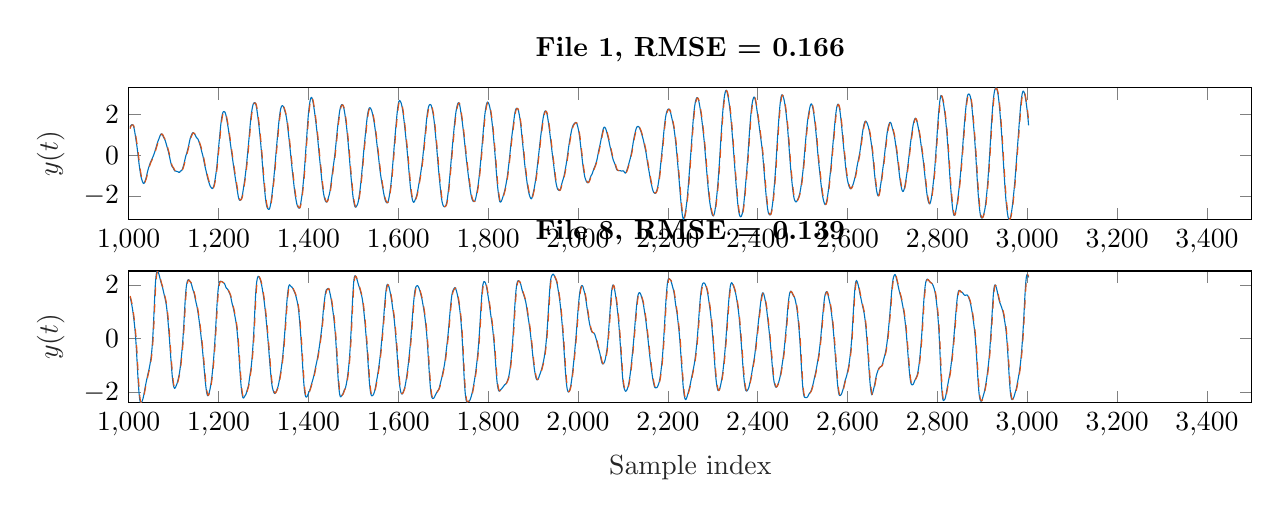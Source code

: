 % This file was created by matlab2tikz.
%
\definecolor{mycolor1}{rgb}{0.0,0.447,0.741}%
\definecolor{mycolor2}{rgb}{0.85,0.325,0.098}%
%
\begin{tikzpicture}

\begin{axis}[%
width=14.264cm,
height=1.674cm,
at={(0cm,2.326cm)},
scale only axis,
xmin=1000,
xmax=3500,
xlabel style={font=\color{white!15!black}},
xlabel={Sample index},
ymin=-3.16,
ymax=3.306,
ylabel style={font=\color{white!15!black}},
ylabel={$y(t)$},
axis background/.style={fill=white},
title style={font=\bfseries},
title={File 1, RMSE = 0.166}
]
\addplot [color=mycolor1, forget plot]
  table[row sep=crcr]{%
1003	1.372\\
1004	1.428\\
1005	1.466\\
1006	1.489\\
1007	1.499\\
1008	1.5\\
1009	1.49\\
1010	1.462\\
1011	1.407\\
1012	1.319\\
1013	1.206\\
1014	1.074\\
1015	0.932\\
1016	0.787\\
1017	0.642\\
1018	0.492\\
1019	0.328\\
1020	0.148\\
1021	-0.043\\
1022	-0.233\\
1023	-0.411\\
1024	-0.576\\
1025	-0.732\\
1026	-0.878\\
1027	-1.003\\
1028	-1.103\\
1029	-1.182\\
1030	-1.247\\
1031	-1.308\\
1032	-1.359\\
1033	-1.383\\
1034	-1.375\\
1035	-1.338\\
1036	-1.285\\
1037	-1.228\\
1038	-1.164\\
1039	-1.087\\
1040	-0.993\\
1041	-0.891\\
1042	-0.793\\
1043	-0.71\\
1044	-0.636\\
1045	-0.567\\
1046	-0.498\\
1047	-0.431\\
1048	-0.372\\
1049	-0.32\\
1050	-0.275\\
1051	-0.228\\
1052	-0.177\\
1053	-0.124\\
1054	-0.071\\
1055	-0.018\\
1056	0.037\\
1057	0.1\\
1058	0.169\\
1059	0.243\\
1060	0.317\\
1061	0.391\\
1062	0.467\\
1063	0.542\\
1064	0.614\\
1065	0.678\\
1066	0.735\\
1067	0.791\\
1068	0.85\\
1069	0.911\\
1070	0.968\\
1071	1.012\\
1072	1.041\\
1073	1.049\\
1074	1.037\\
1075	1.006\\
1076	0.963\\
1077	0.914\\
1078	0.868\\
1079	0.827\\
1080	0.785\\
1081	0.735\\
1082	0.671\\
1083	0.597\\
1084	0.519\\
1085	0.441\\
1086	0.363\\
1087	0.285\\
1088	0.202\\
1089	0.113\\
1090	0.017\\
1091	-0.085\\
1092	-0.19\\
1093	-0.294\\
1094	-0.389\\
1095	-0.467\\
1096	-0.525\\
1097	-0.564\\
1098	-0.593\\
1099	-0.624\\
1100	-0.664\\
1101	-0.709\\
1102	-0.747\\
1103	-0.769\\
1104	-0.776\\
1105	-0.778\\
1106	-0.783\\
1107	-0.79\\
1108	-0.797\\
1109	-0.804\\
1110	-0.815\\
1111	-0.83\\
1112	-0.84\\
1113	-0.835\\
1114	-0.813\\
1115	-0.786\\
1116	-0.768\\
1117	-0.756\\
1118	-0.74\\
1119	-0.703\\
1120	-0.647\\
1121	-0.578\\
1122	-0.505\\
1123	-0.425\\
1124	-0.333\\
1125	-0.231\\
1126	-0.132\\
1127	-0.045\\
1128	0.027\\
1129	0.096\\
1130	0.172\\
1131	0.255\\
1132	0.342\\
1133	0.434\\
1134	0.535\\
1135	0.643\\
1136	0.748\\
1137	0.836\\
1138	0.901\\
1139	0.954\\
1140	1.005\\
1141	1.054\\
1142	1.093\\
1143	1.107\\
1144	1.099\\
1145	1.08\\
1146	1.058\\
1147	1.032\\
1148	0.994\\
1149	0.946\\
1150	0.9\\
1151	0.865\\
1152	0.845\\
1153	0.828\\
1154	0.798\\
1155	0.748\\
1156	0.685\\
1157	0.619\\
1158	0.555\\
1159	0.489\\
1160	0.413\\
1161	0.326\\
1162	0.234\\
1163	0.145\\
1164	0.062\\
1165	-0.023\\
1166	-0.12\\
1167	-0.231\\
1168	-0.351\\
1169	-0.465\\
1170	-0.566\\
1171	-0.657\\
1172	-0.749\\
1173	-0.849\\
1174	-0.955\\
1175	-1.055\\
1176	-1.143\\
1177	-1.219\\
1178	-1.292\\
1179	-1.365\\
1180	-1.434\\
1181	-1.49\\
1182	-1.532\\
1183	-1.564\\
1184	-1.594\\
1185	-1.62\\
1186	-1.633\\
1187	-1.624\\
1188	-1.589\\
1189	-1.532\\
1190	-1.453\\
1191	-1.352\\
1192	-1.228\\
1193	-1.087\\
1194	-0.934\\
1195	-0.768\\
1196	-0.583\\
1197	-0.368\\
1198	-0.129\\
1199	0.122\\
1200	0.366\\
1201	0.599\\
1202	0.828\\
1203	1.06\\
1204	1.29\\
1205	1.507\\
1206	1.69\\
1207	1.841\\
1208	1.961\\
1209	2.054\\
1210	2.112\\
1211	2.139\\
1212	2.144\\
1213	2.136\\
1214	2.119\\
1215	2.08\\
1216	2.006\\
1217	1.902\\
1218	1.779\\
1219	1.654\\
1220	1.532\\
1221	1.404\\
1222	1.263\\
1223	1.109\\
1224	0.949\\
1225	0.791\\
1226	0.633\\
1227	0.473\\
1228	0.312\\
1229	0.153\\
1230	-9.316e-06\\
1231	-0.152\\
1232	-0.309\\
1233	-0.469\\
1234	-0.629\\
1235	-0.783\\
1236	-0.931\\
1237	-1.074\\
1238	-1.215\\
1239	-1.353\\
1240	-1.49\\
1241	-1.628\\
1242	-1.77\\
1243	-1.907\\
1244	-2.029\\
1245	-2.12\\
1246	-2.177\\
1247	-2.204\\
1248	-2.208\\
1249	-2.198\\
1250	-2.171\\
1251	-2.123\\
1252	-2.049\\
1253	-1.949\\
1254	-1.825\\
1255	-1.684\\
1256	-1.534\\
1257	-1.384\\
1258	-1.232\\
1259	-1.073\\
1260	-0.902\\
1261	-0.714\\
1262	-0.507\\
1263	-0.289\\
1264	-0.061\\
1265	0.171\\
1266	0.406\\
1267	0.645\\
1268	0.89\\
1269	1.143\\
1270	1.399\\
1271	1.641\\
1272	1.855\\
1273	2.036\\
1274	2.183\\
1275	2.309\\
1276	2.415\\
1277	2.498\\
1278	2.548\\
1279	2.573\\
1280	2.581\\
1281	2.574\\
1282	2.55\\
1283	2.495\\
1284	2.403\\
1285	2.273\\
1286	2.124\\
1287	1.963\\
1288	1.795\\
1289	1.617\\
1290	1.426\\
1291	1.222\\
1292	1.004\\
1293	0.776\\
1294	0.536\\
1295	0.284\\
1296	0.018\\
1297	-0.261\\
1298	-0.546\\
1299	-0.825\\
1300	-1.092\\
1301	-1.344\\
1302	-1.58\\
1303	-1.807\\
1304	-2.022\\
1305	-2.213\\
1306	-2.365\\
1307	-2.475\\
1308	-2.548\\
1309	-2.597\\
1310	-2.631\\
1311	-2.651\\
1312	-2.654\\
1313	-2.634\\
1314	-2.584\\
1315	-2.498\\
1316	-2.383\\
1317	-2.241\\
1318	-2.084\\
1319	-1.907\\
1320	-1.722\\
1321	-1.532\\
1322	-1.334\\
1323	-1.12\\
1324	-0.89\\
1325	-0.644\\
1326	-0.386\\
1327	-0.121\\
1328	0.139\\
1329	0.39\\
1330	0.634\\
1331	0.877\\
1332	1.118\\
1333	1.353\\
1334	1.578\\
1335	1.784\\
1336	1.967\\
1337	2.123\\
1338	2.246\\
1339	2.332\\
1340	2.392\\
1341	2.423\\
1342	2.434\\
1343	2.425\\
1344	2.396\\
1345	2.348\\
1346	2.285\\
1347	2.213\\
1348	2.138\\
1349	2.059\\
1350	1.969\\
1351	1.857\\
1352	1.717\\
1353	1.547\\
1354	1.361\\
1355	1.166\\
1356	0.969\\
1357	0.77\\
1358	0.567\\
1359	0.36\\
1360	0.147\\
1361	-0.073\\
1362	-0.298\\
1363	-0.52\\
1364	-0.732\\
1365	-0.93\\
1366	-1.12\\
1367	-1.311\\
1368	-1.507\\
1369	-1.699\\
1370	-1.868\\
1371	-2.01\\
1372	-2.135\\
1373	-2.252\\
1374	-2.362\\
1375	-2.453\\
1376	-2.514\\
1377	-2.55\\
1378	-2.575\\
1379	-2.595\\
1380	-2.594\\
1381	-2.553\\
1382	-2.466\\
1383	-2.346\\
1384	-2.21\\
1385	-2.063\\
1386	-1.896\\
1387	-1.698\\
1388	-1.48\\
1389	-1.253\\
1390	-1.013\\
1391	-0.749\\
1392	-0.452\\
1393	-0.128\\
1394	0.201\\
1395	0.52\\
1396	0.829\\
1397	1.14\\
1398	1.454\\
1399	1.756\\
1400	2.025\\
1401	2.249\\
1402	2.428\\
1403	2.575\\
1404	2.695\\
1405	2.781\\
1406	2.829\\
1407	2.836\\
1408	2.804\\
1409	2.736\\
1410	2.638\\
1411	2.515\\
1412	2.377\\
1413	2.229\\
1414	2.071\\
1415	1.901\\
1416	1.722\\
1417	1.537\\
1418	1.354\\
1419	1.165\\
1420	0.963\\
1421	0.743\\
1422	0.507\\
1423	0.27\\
1424	0.041\\
1425	-0.179\\
1426	-0.392\\
1427	-0.605\\
1428	-0.821\\
1429	-1.04\\
1430	-1.254\\
1431	-1.452\\
1432	-1.628\\
1433	-1.78\\
1434	-1.91\\
1435	-2.023\\
1436	-2.119\\
1437	-2.192\\
1438	-2.244\\
1439	-2.277\\
1440	-2.294\\
1441	-2.29\\
1442	-2.256\\
1443	-2.196\\
1444	-2.119\\
1445	-2.04\\
1446	-1.963\\
1447	-1.874\\
1448	-1.762\\
1449	-1.616\\
1450	-1.448\\
1451	-1.272\\
1452	-1.097\\
1453	-0.925\\
1454	-0.756\\
1455	-0.593\\
1456	-0.436\\
1457	-0.283\\
1458	-0.121\\
1459	0.062\\
1460	0.267\\
1461	0.49\\
1462	0.722\\
1463	0.951\\
1464	1.17\\
1465	1.376\\
1466	1.572\\
1467	1.757\\
1468	1.929\\
1469	2.084\\
1470	2.217\\
1471	2.322\\
1472	2.399\\
1473	2.451\\
1474	2.479\\
1475	2.486\\
1476	2.47\\
1477	2.433\\
1478	2.374\\
1479	2.291\\
1480	2.182\\
1481	2.047\\
1482	1.892\\
1483	1.729\\
1484	1.557\\
1485	1.37\\
1486	1.165\\
1487	0.943\\
1488	0.711\\
1489	0.47\\
1490	0.217\\
1491	-0.049\\
1492	-0.325\\
1493	-0.597\\
1494	-0.851\\
1495	-1.091\\
1496	-1.324\\
1497	-1.557\\
1498	-1.78\\
1499	-1.979\\
1500	-2.144\\
1501	-2.282\\
1502	-2.394\\
1503	-2.479\\
1504	-2.53\\
1505	-2.543\\
1506	-2.528\\
1507	-2.499\\
1508	-2.464\\
1509	-2.419\\
1510	-2.354\\
1511	-2.261\\
1512	-2.141\\
1513	-2.001\\
1514	-1.847\\
1515	-1.679\\
1516	-1.493\\
1517	-1.287\\
1518	-1.063\\
1519	-0.828\\
1520	-0.582\\
1521	-0.331\\
1522	-0.079\\
1523	0.168\\
1524	0.405\\
1525	0.63\\
1526	0.846\\
1527	1.059\\
1528	1.277\\
1529	1.496\\
1530	1.702\\
1531	1.884\\
1532	2.034\\
1533	2.151\\
1534	2.238\\
1535	2.297\\
1536	2.328\\
1537	2.332\\
1538	2.315\\
1539	2.282\\
1540	2.235\\
1541	2.172\\
1542	2.095\\
1543	2.004\\
1544	1.901\\
1545	1.787\\
1546	1.658\\
1547	1.516\\
1548	1.363\\
1549	1.2\\
1550	1.028\\
1551	0.845\\
1552	0.653\\
1553	0.46\\
1554	0.275\\
1555	0.098\\
1556	-0.083\\
1557	-0.276\\
1558	-0.48\\
1559	-0.677\\
1560	-0.852\\
1561	-1.004\\
1562	-1.142\\
1563	-1.278\\
1564	-1.414\\
1565	-1.547\\
1566	-1.672\\
1567	-1.793\\
1568	-1.911\\
1569	-2.023\\
1570	-2.121\\
1571	-2.199\\
1572	-2.255\\
1573	-2.295\\
1574	-2.323\\
1575	-2.335\\
1576	-2.327\\
1577	-2.29\\
1578	-2.224\\
1579	-2.127\\
1580	-2.005\\
1581	-1.864\\
1582	-1.709\\
1583	-1.541\\
1584	-1.354\\
1585	-1.143\\
1586	-0.905\\
1587	-0.645\\
1588	-0.373\\
1589	-0.097\\
1590	0.178\\
1591	0.45\\
1592	0.717\\
1593	0.979\\
1594	1.235\\
1595	1.486\\
1596	1.732\\
1597	1.967\\
1598	2.18\\
1599	2.364\\
1600	2.509\\
1601	2.61\\
1602	2.667\\
1603	2.683\\
1604	2.666\\
1605	2.632\\
1606	2.583\\
1607	2.516\\
1608	2.428\\
1609	2.315\\
1610	2.18\\
1611	2.024\\
1612	1.85\\
1613	1.662\\
1614	1.463\\
1615	1.258\\
1616	1.05\\
1617	0.84\\
1618	0.626\\
1619	0.404\\
1620	0.174\\
1621	-0.067\\
1622	-0.316\\
1623	-0.573\\
1624	-0.831\\
1625	-1.082\\
1626	-1.322\\
1627	-1.542\\
1628	-1.731\\
1629	-1.892\\
1630	-2.026\\
1631	-2.134\\
1632	-2.22\\
1633	-2.276\\
1634	-2.303\\
1635	-2.3\\
1636	-2.267\\
1637	-2.218\\
1638	-2.164\\
1639	-2.109\\
1640	-2.048\\
1641	-1.973\\
1642	-1.88\\
1643	-1.771\\
1644	-1.651\\
1645	-1.525\\
1646	-1.398\\
1647	-1.269\\
1648	-1.138\\
1649	-1.004\\
1650	-0.865\\
1651	-0.717\\
1652	-0.559\\
1653	-0.389\\
1654	-0.207\\
1655	-0.009\\
1656	0.201\\
1657	0.417\\
1658	0.633\\
1659	0.85\\
1660	1.071\\
1661	1.296\\
1662	1.523\\
1663	1.739\\
1664	1.933\\
1665	2.099\\
1666	2.235\\
1667	2.339\\
1668	2.413\\
1669	2.459\\
1670	2.483\\
1671	2.49\\
1672	2.483\\
1673	2.454\\
1674	2.396\\
1675	2.312\\
1676	2.208\\
1677	2.095\\
1678	1.97\\
1679	1.824\\
1680	1.645\\
1681	1.437\\
1682	1.212\\
1683	0.982\\
1684	0.751\\
1685	0.513\\
1686	0.261\\
1687	-0.005\\
1688	-0.277\\
1689	-0.54\\
1690	-0.787\\
1691	-1.019\\
1692	-1.244\\
1693	-1.468\\
1694	-1.687\\
1695	-1.892\\
1696	-2.071\\
1697	-2.216\\
1698	-2.328\\
1699	-2.408\\
1700	-2.464\\
1701	-2.501\\
1702	-2.522\\
1703	-2.529\\
1704	-2.523\\
1705	-2.502\\
1706	-2.463\\
1707	-2.398\\
1708	-2.3\\
1709	-2.172\\
1710	-2.017\\
1711	-1.842\\
1712	-1.648\\
1713	-1.437\\
1714	-1.207\\
1715	-0.963\\
1716	-0.708\\
1717	-0.446\\
1718	-0.183\\
1719	0.077\\
1720	0.328\\
1721	0.568\\
1722	0.801\\
1723	1.032\\
1724	1.262\\
1725	1.49\\
1726	1.705\\
1727	1.896\\
1728	2.061\\
1729	2.203\\
1730	2.324\\
1731	2.423\\
1732	2.499\\
1733	2.551\\
1734	2.575\\
1735	2.569\\
1736	2.524\\
1737	2.437\\
1738	2.313\\
1739	2.165\\
1740	2.015\\
1741	1.866\\
1742	1.712\\
1743	1.542\\
1744	1.356\\
1745	1.161\\
1746	0.965\\
1747	0.767\\
1748	0.562\\
1749	0.348\\
1750	0.131\\
1751	-0.078\\
1752	-0.275\\
1753	-0.462\\
1754	-0.643\\
1755	-0.822\\
1756	-0.997\\
1757	-1.169\\
1758	-1.338\\
1759	-1.506\\
1760	-1.667\\
1761	-1.813\\
1762	-1.939\\
1763	-2.044\\
1764	-2.129\\
1765	-2.194\\
1766	-2.237\\
1767	-2.262\\
1768	-2.272\\
1769	-2.271\\
1770	-2.256\\
1771	-2.215\\
1772	-2.146\\
1773	-2.053\\
1774	-1.943\\
1775	-1.828\\
1776	-1.707\\
1777	-1.574\\
1778	-1.423\\
1779	-1.25\\
1780	-1.056\\
1781	-0.847\\
1782	-0.627\\
1783	-0.401\\
1784	-0.167\\
1785	0.075\\
1786	0.329\\
1787	0.593\\
1788	0.861\\
1789	1.125\\
1790	1.379\\
1791	1.619\\
1792	1.841\\
1793	2.041\\
1794	2.21\\
1795	2.35\\
1796	2.461\\
1797	2.543\\
1798	2.593\\
1799	2.608\\
1800	2.592\\
1801	2.553\\
1802	2.496\\
1803	2.422\\
1804	2.327\\
1805	2.207\\
1806	2.068\\
1807	1.914\\
1808	1.75\\
1809	1.57\\
1810	1.365\\
1811	1.138\\
1812	0.894\\
1813	0.646\\
1814	0.396\\
1815	0.135\\
1816	-0.142\\
1817	-0.435\\
1818	-0.732\\
1819	-1.015\\
1820	-1.274\\
1821	-1.507\\
1822	-1.714\\
1823	-1.899\\
1824	-2.058\\
1825	-2.183\\
1826	-2.265\\
1827	-2.298\\
1828	-2.294\\
1829	-2.266\\
1830	-2.223\\
1831	-2.17\\
1832	-2.107\\
1833	-2.035\\
1834	-1.959\\
1835	-1.884\\
1836	-1.808\\
1837	-1.723\\
1838	-1.625\\
1839	-1.516\\
1840	-1.4\\
1841	-1.277\\
1842	-1.14\\
1843	-0.987\\
1844	-0.817\\
1845	-0.638\\
1846	-0.453\\
1847	-0.259\\
1848	-0.052\\
1849	0.167\\
1850	0.386\\
1851	0.593\\
1852	0.783\\
1853	0.961\\
1854	1.136\\
1855	1.314\\
1856	1.492\\
1857	1.667\\
1858	1.835\\
1859	1.99\\
1860	2.12\\
1861	2.215\\
1862	2.273\\
1863	2.299\\
1864	2.306\\
1865	2.298\\
1866	2.274\\
1867	2.224\\
1868	2.144\\
1869	2.034\\
1870	1.905\\
1871	1.762\\
1872	1.6\\
1873	1.414\\
1874	1.205\\
1875	0.983\\
1876	0.762\\
1877	0.546\\
1878	0.331\\
1879	0.109\\
1880	-0.118\\
1881	-0.337\\
1882	-0.538\\
1883	-0.72\\
1884	-0.893\\
1885	-1.063\\
1886	-1.231\\
1887	-1.39\\
1888	-1.532\\
1889	-1.66\\
1890	-1.775\\
1891	-1.877\\
1892	-1.962\\
1893	-2.03\\
1894	-2.082\\
1895	-2.119\\
1896	-2.134\\
1897	-2.116\\
1898	-2.06\\
1899	-1.977\\
1900	-1.882\\
1901	-1.785\\
1902	-1.685\\
1903	-1.572\\
1904	-1.445\\
1905	-1.31\\
1906	-1.168\\
1907	-1.014\\
1908	-0.841\\
1909	-0.648\\
1910	-0.451\\
1911	-0.257\\
1912	-0.069\\
1913	0.124\\
1914	0.327\\
1915	0.533\\
1916	0.73\\
1917	0.912\\
1918	1.088\\
1919	1.266\\
1920	1.443\\
1921	1.61\\
1922	1.758\\
1923	1.884\\
1924	1.992\\
1925	2.079\\
1926	2.14\\
1927	2.172\\
1928	2.175\\
1929	2.155\\
1930	2.11\\
1931	2.033\\
1932	1.923\\
1933	1.79\\
1934	1.644\\
1935	1.489\\
1936	1.325\\
1937	1.151\\
1938	0.971\\
1939	0.79\\
1940	0.609\\
1941	0.422\\
1942	0.23\\
1943	0.039\\
1944	-0.14\\
1945	-0.31\\
1946	-0.483\\
1947	-0.67\\
1948	-0.866\\
1949	-1.051\\
1950	-1.209\\
1951	-1.339\\
1952	-1.449\\
1953	-1.543\\
1954	-1.618\\
1955	-1.668\\
1956	-1.695\\
1957	-1.711\\
1958	-1.724\\
1959	-1.726\\
1960	-1.703\\
1961	-1.651\\
1962	-1.571\\
1963	-1.483\\
1964	-1.397\\
1965	-1.318\\
1966	-1.245\\
1967	-1.173\\
1968	-1.097\\
1969	-1.009\\
1970	-0.907\\
1971	-0.792\\
1972	-0.671\\
1973	-0.546\\
1974	-0.418\\
1975	-0.279\\
1976	-0.125\\
1977	0.038\\
1978	0.201\\
1979	0.359\\
1980	0.511\\
1981	0.653\\
1982	0.786\\
1983	0.911\\
1984	1.029\\
1985	1.141\\
1986	1.245\\
1987	1.335\\
1988	1.406\\
1989	1.459\\
1990	1.501\\
1991	1.535\\
1992	1.563\\
1993	1.584\\
1994	1.6\\
1995	1.61\\
1996	1.604\\
1997	1.577\\
1998	1.524\\
1999	1.448\\
2000	1.358\\
2001	1.259\\
2002	1.142\\
2003	1.001\\
2004	0.835\\
2005	0.651\\
2006	0.46\\
2007	0.268\\
2008	0.074\\
2009	-0.121\\
2010	-0.31\\
2011	-0.487\\
2012	-0.648\\
2013	-0.795\\
2014	-0.926\\
2015	-1.037\\
2016	-1.126\\
2017	-1.192\\
2018	-1.244\\
2019	-1.288\\
2020	-1.322\\
2021	-1.344\\
2022	-1.347\\
2023	-1.334\\
2024	-1.307\\
2025	-1.263\\
2026	-1.202\\
2027	-1.131\\
2028	-1.063\\
2029	-1.012\\
2030	-0.973\\
2031	-0.936\\
2032	-0.887\\
2033	-0.822\\
2034	-0.751\\
2035	-0.686\\
2036	-0.629\\
2037	-0.576\\
2038	-0.52\\
2039	-0.459\\
2040	-0.393\\
2041	-0.324\\
2042	-0.243\\
2043	-0.143\\
2044	-0.027\\
2045	0.097\\
2046	0.214\\
2047	0.316\\
2048	0.409\\
2049	0.505\\
2050	0.613\\
2051	0.728\\
2052	0.846\\
2053	0.96\\
2054	1.069\\
2055	1.174\\
2056	1.266\\
2057	1.334\\
2058	1.372\\
2059	1.381\\
2060	1.367\\
2061	1.335\\
2062	1.284\\
2063	1.216\\
2064	1.134\\
2065	1.05\\
2066	0.968\\
2067	0.882\\
2068	0.787\\
2069	0.68\\
2070	0.571\\
2071	0.469\\
2072	0.375\\
2073	0.283\\
2074	0.185\\
2075	0.082\\
2076	-0.019\\
2077	-0.111\\
2078	-0.19\\
2079	-0.258\\
2080	-0.314\\
2081	-0.365\\
2082	-0.419\\
2083	-0.482\\
2084	-0.556\\
2085	-0.629\\
2086	-0.688\\
2087	-0.722\\
2088	-0.738\\
2089	-0.746\\
2090	-0.752\\
2091	-0.756\\
2092	-0.755\\
2093	-0.751\\
2094	-0.751\\
2095	-0.76\\
2096	-0.771\\
2097	-0.778\\
2098	-0.775\\
2099	-0.766\\
2100	-0.761\\
2101	-0.766\\
2102	-0.786\\
2103	-0.818\\
2104	-0.851\\
2105	-0.872\\
2106	-0.87\\
2107	-0.837\\
2108	-0.784\\
2109	-0.721\\
2110	-0.656\\
2111	-0.586\\
2112	-0.508\\
2113	-0.426\\
2114	-0.346\\
2115	-0.269\\
2116	-0.19\\
2117	-0.099\\
2118	0.005\\
2119	0.118\\
2120	0.235\\
2121	0.359\\
2122	0.493\\
2123	0.633\\
2124	0.767\\
2125	0.885\\
2126	0.987\\
2127	1.082\\
2128	1.177\\
2129	1.265\\
2130	1.334\\
2131	1.377\\
2132	1.401\\
2133	1.413\\
2134	1.417\\
2135	1.409\\
2136	1.381\\
2137	1.338\\
2138	1.288\\
2139	1.236\\
2140	1.178\\
2141	1.109\\
2142	1.033\\
2143	0.954\\
2144	0.875\\
2145	0.793\\
2146	0.699\\
2147	0.596\\
2148	0.489\\
2149	0.388\\
2150	0.29\\
2151	0.182\\
2152	0.054\\
2153	-0.092\\
2154	-0.247\\
2155	-0.393\\
2156	-0.522\\
2157	-0.643\\
2158	-0.765\\
2159	-0.894\\
2160	-1.028\\
2161	-1.158\\
2162	-1.277\\
2163	-1.384\\
2164	-1.483\\
2165	-1.579\\
2166	-1.666\\
2167	-1.74\\
2168	-1.793\\
2169	-1.826\\
2170	-1.847\\
2171	-1.86\\
2172	-1.863\\
2173	-1.849\\
2174	-1.813\\
2175	-1.756\\
2176	-1.685\\
2177	-1.6\\
2178	-1.497\\
2179	-1.373\\
2180	-1.225\\
2181	-1.057\\
2182	-0.873\\
2183	-0.676\\
2184	-0.467\\
2185	-0.249\\
2186	-0.028\\
2187	0.193\\
2188	0.413\\
2189	0.639\\
2190	0.874\\
2191	1.112\\
2192	1.34\\
2193	1.545\\
2194	1.72\\
2195	1.867\\
2196	1.988\\
2197	2.084\\
2198	2.156\\
2199	2.207\\
2200	2.24\\
2201	2.259\\
2202	2.268\\
2203	2.259\\
2204	2.226\\
2205	2.171\\
2206	2.096\\
2207	2.008\\
2208	1.915\\
2209	1.817\\
2210	1.719\\
2211	1.62\\
2212	1.517\\
2213	1.401\\
2214	1.265\\
2215	1.107\\
2216	0.929\\
2217	0.737\\
2218	0.532\\
2219	0.314\\
2220	0.079\\
2221	-0.167\\
2222	-0.419\\
2223	-0.67\\
2224	-0.924\\
2225	-1.186\\
2226	-1.456\\
2227	-1.73\\
2228	-1.996\\
2229	-2.247\\
2230	-2.48\\
2231	-2.693\\
2232	-2.876\\
2233	-3.016\\
2234	-3.099\\
2235	-3.122\\
2236	-3.091\\
2237	-3.019\\
2238	-2.922\\
2239	-2.806\\
2240	-2.672\\
2241	-2.519\\
2242	-2.345\\
2243	-2.146\\
2244	-1.918\\
2245	-1.665\\
2246	-1.389\\
2247	-1.1\\
2248	-0.81\\
2249	-0.523\\
2250	-0.237\\
2251	0.056\\
2252	0.36\\
2253	0.674\\
2254	0.99\\
2255	1.298\\
2256	1.59\\
2257	1.851\\
2258	2.086\\
2259	2.292\\
2260	2.445\\
2261	2.574\\
2262	2.679\\
2263	2.755\\
2264	2.805\\
2265	2.827\\
2266	2.82\\
2267	2.787\\
2268	2.73\\
2269	2.65\\
2270	2.543\\
2271	2.418\\
2272	2.285\\
2273	2.15\\
2274	2.009\\
2275	1.853\\
2276	1.679\\
2277	1.489\\
2278	1.294\\
2279	1.098\\
2280	0.896\\
2281	0.676\\
2282	0.433\\
2283	0.17\\
2284	-0.101\\
2285	-0.371\\
2286	-0.637\\
2287	-0.901\\
2288	-1.161\\
2289	-1.413\\
2290	-1.652\\
2291	-1.871\\
2292	-2.071\\
2293	-2.24\\
2294	-2.39\\
2295	-2.524\\
2296	-2.646\\
2297	-2.758\\
2298	-2.85\\
2299	-2.917\\
2300	-2.956\\
2301	-2.97\\
2302	-2.952\\
2303	-2.903\\
2304	-2.819\\
2305	-2.697\\
2306	-2.544\\
2307	-2.37\\
2308	-2.18\\
2309	-1.977\\
2310	-1.755\\
2311	-1.508\\
2312	-1.235\\
2313	-0.938\\
2314	-0.623\\
2315	-0.293\\
2316	0.05\\
2317	0.402\\
2318	0.757\\
2319	1.104\\
2320	1.436\\
2321	1.753\\
2322	2.047\\
2323	2.317\\
2324	2.558\\
2325	2.748\\
2326	2.898\\
2327	3.02\\
2328	3.11\\
2329	3.169\\
2330	3.187\\
2331	3.158\\
2332	3.093\\
2333	3.0\\
2334	2.89\\
2335	2.765\\
2336	2.623\\
2337	2.464\\
2338	2.291\\
2339	2.102\\
2340	1.895\\
2341	1.664\\
2342	1.409\\
2343	1.136\\
2344	0.856\\
2345	0.574\\
2346	0.291\\
2347	0.001\\
2348	-0.295\\
2349	-0.591\\
2350	-0.883\\
2351	-1.168\\
2352	-1.447\\
2353	-1.718\\
2354	-1.979\\
2355	-2.222\\
2356	-2.439\\
2357	-2.623\\
2358	-2.773\\
2359	-2.887\\
2360	-2.957\\
2361	-2.999\\
2362	-3.015\\
2363	-3.006\\
2364	-2.972\\
2365	-2.913\\
2366	-2.831\\
2367	-2.723\\
2368	-2.582\\
2369	-2.404\\
2370	-2.191\\
2371	-1.953\\
2372	-1.703\\
2373	-1.448\\
2374	-1.189\\
2375	-0.926\\
2376	-0.656\\
2377	-0.375\\
2378	-0.08\\
2379	0.234\\
2380	0.563\\
2381	0.894\\
2382	1.213\\
2383	1.51\\
2384	1.782\\
2385	2.029\\
2386	2.25\\
2387	2.435\\
2388	2.579\\
2389	2.687\\
2390	2.77\\
2391	2.829\\
2392	2.853\\
2393	2.836\\
2394	2.774\\
2395	2.678\\
2396	2.557\\
2397	2.423\\
2398	2.277\\
2399	2.122\\
2400	1.962\\
2401	1.803\\
2402	1.645\\
2403	1.486\\
2404	1.319\\
2405	1.146\\
2406	0.974\\
2407	0.808\\
2408	0.648\\
2409	0.478\\
2410	0.287\\
2411	0.066\\
2412	-0.182\\
2413	-0.447\\
2414	-0.716\\
2415	-0.985\\
2416	-1.253\\
2417	-1.518\\
2418	-1.775\\
2419	-2.018\\
2420	-2.242\\
2421	-2.44\\
2422	-2.608\\
2423	-2.738\\
2424	-2.828\\
2425	-2.881\\
2426	-2.91\\
2427	-2.926\\
2428	-2.924\\
2429	-2.887\\
2430	-2.812\\
2431	-2.703\\
2432	-2.569\\
2433	-2.412\\
2434	-2.227\\
2435	-2.002\\
2436	-1.754\\
2437	-1.496\\
2438	-1.233\\
2439	-0.952\\
2440	-0.636\\
2441	-0.281\\
2442	0.096\\
2443	0.461\\
2444	0.804\\
2445	1.128\\
2446	1.448\\
2447	1.761\\
2448	2.057\\
2449	2.312\\
2450	2.527\\
2451	2.705\\
2452	2.842\\
2453	2.929\\
2454	2.964\\
2455	2.952\\
2456	2.913\\
2457	2.86\\
2458	2.791\\
2459	2.694\\
2460	2.572\\
2461	2.426\\
2462	2.268\\
2463	2.1\\
2464	1.915\\
2465	1.708\\
2466	1.477\\
2467	1.221\\
2468	0.945\\
2469	0.651\\
2470	0.349\\
2471	0.048\\
2472	-0.246\\
2473	-0.525\\
2474	-0.786\\
2475	-1.027\\
2476	-1.251\\
2477	-1.461\\
2478	-1.659\\
2479	-1.839\\
2480	-1.991\\
2481	-2.106\\
2482	-2.183\\
2483	-2.234\\
2484	-2.267\\
2485	-2.284\\
2486	-2.282\\
2487	-2.257\\
2488	-2.217\\
2489	-2.173\\
2490	-2.127\\
2491	-2.075\\
2492	-2.008\\
2493	-1.927\\
2494	-1.833\\
2495	-1.723\\
2496	-1.596\\
2497	-1.448\\
2498	-1.283\\
2499	-1.107\\
2500	-0.922\\
2501	-0.722\\
2502	-0.497\\
2503	-0.249\\
2504	0.012\\
2505	0.274\\
2506	0.531\\
2507	0.784\\
2508	1.033\\
2509	1.269\\
2510	1.483\\
2511	1.668\\
2512	1.831\\
2513	1.977\\
2514	2.111\\
2515	2.23\\
2516	2.334\\
2517	2.419\\
2518	2.482\\
2519	2.516\\
2520	2.514\\
2521	2.473\\
2522	2.399\\
2523	2.294\\
2524	2.166\\
2525	2.019\\
2526	1.857\\
2527	1.683\\
2528	1.494\\
2529	1.288\\
2530	1.062\\
2531	0.819\\
2532	0.565\\
2533	0.309\\
2534	0.06\\
2535	-0.178\\
2536	-0.399\\
2537	-0.604\\
2538	-0.799\\
2539	-0.994\\
2540	-1.197\\
2541	-1.403\\
2542	-1.6\\
2543	-1.776\\
2544	-1.926\\
2545	-2.052\\
2546	-2.161\\
2547	-2.254\\
2548	-2.33\\
2549	-2.386\\
2550	-2.417\\
2551	-2.418\\
2552	-2.383\\
2553	-2.308\\
2554	-2.202\\
2555	-2.079\\
2556	-1.944\\
2557	-1.791\\
2558	-1.613\\
2559	-1.414\\
2560	-1.205\\
2561	-1.001\\
2562	-0.799\\
2563	-0.589\\
2564	-0.356\\
2565	-0.098\\
2566	0.167\\
2567	0.424\\
2568	0.668\\
2569	0.905\\
2570	1.146\\
2571	1.391\\
2572	1.631\\
2573	1.852\\
2574	2.047\\
2575	2.212\\
2576	2.344\\
2577	2.441\\
2578	2.496\\
2579	2.504\\
2580	2.474\\
2581	2.412\\
2582	2.317\\
2583	2.188\\
2584	2.024\\
2585	1.831\\
2586	1.62\\
2587	1.397\\
2588	1.167\\
2589	0.93\\
2590	0.692\\
2591	0.462\\
2592	0.244\\
2593	0.035\\
2594	-0.174\\
2595	-0.389\\
2596	-0.603\\
2597	-0.802\\
2598	-0.973\\
2599	-1.115\\
2600	-1.231\\
2601	-1.333\\
2602	-1.42\\
2603	-1.494\\
2604	-1.553\\
2605	-1.599\\
2606	-1.631\\
2607	-1.643\\
2608	-1.629\\
2609	-1.595\\
2610	-1.549\\
2611	-1.501\\
2612	-1.447\\
2613	-1.383\\
2614	-1.306\\
2615	-1.223\\
2616	-1.138\\
2617	-1.049\\
2618	-0.947\\
2619	-0.83\\
2620	-0.701\\
2621	-0.574\\
2622	-0.455\\
2623	-0.346\\
2624	-0.24\\
2625	-0.133\\
2626	-0.022\\
2627	0.098\\
2628	0.233\\
2629	0.389\\
2630	0.561\\
2631	0.737\\
2632	0.906\\
2633	1.062\\
2634	1.204\\
2635	1.334\\
2636	1.447\\
2637	1.541\\
2638	1.612\\
2639	1.656\\
2640	1.673\\
2641	1.666\\
2642	1.639\\
2643	1.6\\
2644	1.552\\
2645	1.495\\
2646	1.424\\
2647	1.336\\
2648	1.235\\
2649	1.126\\
2650	1.005\\
2651	0.869\\
2652	0.72\\
2653	0.564\\
2654	0.401\\
2655	0.228\\
2656	0.032\\
2657	-0.19\\
2658	-0.429\\
2659	-0.665\\
2660	-0.886\\
2661	-1.091\\
2662	-1.287\\
2663	-1.47\\
2664	-1.632\\
2665	-1.767\\
2666	-1.872\\
2667	-1.948\\
2668	-1.989\\
2669	-1.985\\
2670	-1.921\\
2671	-1.815\\
2672	-1.686\\
2673	-1.552\\
2674	-1.415\\
2675	-1.263\\
2676	-1.095\\
2677	-0.92\\
2678	-0.752\\
2679	-0.592\\
2680	-0.429\\
2681	-0.252\\
2682	-0.057\\
2683	0.143\\
2684	0.336\\
2685	0.522\\
2686	0.705\\
2687	0.889\\
2688	1.062\\
2689	1.214\\
2690	1.333\\
2691	1.425\\
2692	1.499\\
2693	1.559\\
2694	1.601\\
2695	1.617\\
2696	1.602\\
2697	1.556\\
2698	1.487\\
2699	1.405\\
2700	1.321\\
2701	1.238\\
2702	1.156\\
2703	1.067\\
2704	0.964\\
2705	0.841\\
2706	0.7\\
2707	0.547\\
2708	0.388\\
2709	0.226\\
2710	0.059\\
2711	-0.112\\
2712	-0.293\\
2713	-0.482\\
2714	-0.675\\
2715	-0.866\\
2716	-1.045\\
2717	-1.209\\
2718	-1.357\\
2719	-1.488\\
2720	-1.601\\
2721	-1.69\\
2722	-1.748\\
2723	-1.774\\
2724	-1.769\\
2725	-1.734\\
2726	-1.669\\
2727	-1.576\\
2728	-1.459\\
2729	-1.329\\
2730	-1.193\\
2731	-1.053\\
2732	-0.903\\
2733	-0.74\\
2734	-0.566\\
2735	-0.385\\
2736	-0.202\\
2737	-0.014\\
2738	0.179\\
2739	0.373\\
2740	0.558\\
2741	0.729\\
2742	0.89\\
2743	1.047\\
2744	1.204\\
2745	1.354\\
2746	1.486\\
2747	1.592\\
2748	1.679\\
2749	1.748\\
2750	1.797\\
2751	1.813\\
2752	1.797\\
2753	1.75\\
2754	1.683\\
2755	1.606\\
2756	1.515\\
2757	1.41\\
2758	1.293\\
2759	1.168\\
2760	1.043\\
2761	0.913\\
2762	0.773\\
2763	0.621\\
2764	0.46\\
2765	0.302\\
2766	0.15\\
2767	-0.003\\
2768	-0.169\\
2769	-0.354\\
2770	-0.556\\
2771	-0.763\\
2772	-0.97\\
2773	-1.174\\
2774	-1.377\\
2775	-1.575\\
2776	-1.763\\
2777	-1.93\\
2778	-2.072\\
2779	-2.186\\
2780	-2.274\\
2781	-2.339\\
2782	-2.376\\
2783	-2.378\\
2784	-2.344\\
2785	-2.274\\
2786	-2.173\\
2787	-2.044\\
2788	-1.892\\
2789	-1.717\\
2790	-1.529\\
2791	-1.334\\
2792	-1.133\\
2793	-0.918\\
2794	-0.674\\
2795	-0.392\\
2796	-0.081\\
2797	0.242\\
2798	0.566\\
2799	0.891\\
2800	1.221\\
2801	1.548\\
2802	1.853\\
2803	2.127\\
2804	2.366\\
2805	2.572\\
2806	2.743\\
2807	2.867\\
2808	2.929\\
2809	2.928\\
2810	2.879\\
2811	2.804\\
2812	2.715\\
2813	2.607\\
2814	2.474\\
2815	2.323\\
2816	2.161\\
2817	1.993\\
2818	1.812\\
2819	1.601\\
2820	1.362\\
2821	1.1\\
2822	0.826\\
2823	0.543\\
2824	0.245\\
2825	-0.075\\
2826	-0.415\\
2827	-0.758\\
2828	-1.093\\
2829	-1.404\\
2830	-1.692\\
2831	-1.959\\
2832	-2.203\\
2833	-2.424\\
2834	-2.618\\
2835	-2.776\\
2836	-2.89\\
2837	-2.947\\
2838	-2.949\\
2839	-2.902\\
2840	-2.824\\
2841	-2.729\\
2842	-2.619\\
2843	-2.495\\
2844	-2.355\\
2845	-2.201\\
2846	-2.036\\
2847	-1.859\\
2848	-1.67\\
2849	-1.466\\
2850	-1.248\\
2851	-1.018\\
2852	-0.778\\
2853	-0.526\\
2854	-0.263\\
2855	0.016\\
2856	0.311\\
2857	0.616\\
2858	0.918\\
2859	1.213\\
2860	1.496\\
2861	1.758\\
2862	2.006\\
2863	2.242\\
2864	2.461\\
2865	2.65\\
2866	2.8\\
2867	2.906\\
2868	2.973\\
2869	3.0\\
2870	3.004\\
2871	2.992\\
2872	2.962\\
2873	2.905\\
2874	2.817\\
2875	2.694\\
2876	2.532\\
2877	2.33\\
2878	2.098\\
2879	1.85\\
2880	1.599\\
2881	1.344\\
2882	1.077\\
2883	0.788\\
2884	0.475\\
2885	0.142\\
2886	-0.207\\
2887	-0.568\\
2888	-0.935\\
2889	-1.299\\
2890	-1.638\\
2891	-1.94\\
2892	-2.207\\
2893	-2.446\\
2894	-2.659\\
2895	-2.833\\
2896	-2.957\\
2897	-3.034\\
2898	-3.067\\
2899	-3.078\\
2900	-3.068\\
2901	-3.035\\
2902	-2.976\\
2903	-2.901\\
2904	-2.818\\
2905	-2.727\\
2906	-2.607\\
2907	-2.454\\
2908	-2.266\\
2909	-2.059\\
2910	-1.843\\
2911	-1.614\\
2912	-1.355\\
2913	-1.066\\
2914	-0.752\\
2915	-0.423\\
2916	-0.08\\
2917	0.278\\
2918	0.652\\
2919	1.03\\
2920	1.398\\
2921	1.742\\
2922	2.059\\
2923	2.345\\
2924	2.6\\
2925	2.819\\
2926	2.995\\
2927	3.128\\
2928	3.221\\
2929	3.28\\
2930	3.306\\
2931	3.299\\
2932	3.263\\
2933	3.197\\
2934	3.102\\
2935	2.977\\
2936	2.823\\
2937	2.637\\
2938	2.42\\
2939	2.173\\
2940	1.906\\
2941	1.628\\
2942	1.34\\
2943	1.035\\
2944	0.709\\
2945	0.361\\
2946	0.001\\
2947	-0.362\\
2948	-0.72\\
2949	-1.073\\
2950	-1.418\\
2951	-1.744\\
2952	-2.036\\
2953	-2.287\\
2954	-2.499\\
2955	-2.686\\
2956	-2.851\\
2957	-2.986\\
2958	-3.082\\
2959	-3.139\\
2960	-3.16\\
2961	-3.144\\
2962	-3.095\\
2963	-3.016\\
2964	-2.911\\
2965	-2.786\\
2966	-2.638\\
2967	-2.466\\
2968	-2.271\\
2969	-2.063\\
2970	-1.849\\
2971	-1.629\\
2972	-1.396\\
2973	-1.135\\
2974	-0.845\\
2975	-0.542\\
2976	-0.243\\
2977	0.048\\
2978	0.333\\
2979	0.621\\
2980	0.916\\
2981	1.213\\
2982	1.509\\
2983	1.8\\
2984	2.081\\
2985	2.342\\
2986	2.57\\
2987	2.763\\
2988	2.918\\
2989	3.036\\
2990	3.111\\
2991	3.145\\
2992	3.137\\
2993	3.095\\
2994	3.024\\
2995	2.929\\
2996	2.811\\
2997	2.673\\
2998	2.518\\
2999	2.349\\
3000	2.163\\
3001	1.957\\
3002	1.727\\
3003	1.471\\
};
\addplot [color=mycolor2, dashed, forget plot]
  table[row sep=crcr]{%
1003	1.304\\
1004	1.365\\
1005	1.421\\
1006	1.459\\
1007	1.482\\
1008	1.492\\
1009	1.493\\
1010	1.483\\
1011	1.454\\
1012	1.399\\
1013	1.312\\
1014	1.2\\
1015	1.069\\
1016	0.927\\
1017	0.783\\
1018	0.638\\
1019	0.489\\
1020	0.326\\
1021	0.147\\
1022	-0.043\\
1023	-0.232\\
1024	-0.409\\
1025	-0.573\\
1026	-0.728\\
1027	-0.873\\
1028	-0.997\\
1029	-1.097\\
1030	-1.176\\
1031	-1.241\\
1032	-1.301\\
1033	-1.352\\
1034	-1.376\\
1035	-1.368\\
1036	-1.331\\
1037	-1.278\\
1038	-1.221\\
1039	-1.158\\
1040	-1.081\\
1041	-0.988\\
1042	-0.887\\
1043	-0.789\\
1044	-0.706\\
1045	-0.633\\
1046	-0.564\\
1047	-0.495\\
1048	-0.429\\
1049	-0.37\\
1050	-0.319\\
1051	-0.273\\
1052	-0.227\\
1053	-0.176\\
1054	-0.123\\
1055	-0.07\\
1056	-0.018\\
1057	0.037\\
1058	0.099\\
1059	0.168\\
1060	0.241\\
1061	0.315\\
1062	0.389\\
1063	0.464\\
1064	0.539\\
1065	0.611\\
1066	0.675\\
1067	0.732\\
1068	0.787\\
1069	0.846\\
1070	0.907\\
1071	0.963\\
1072	1.007\\
1073	1.035\\
1074	1.044\\
1075	1.031\\
1076	1.001\\
1077	0.958\\
1078	0.909\\
1079	0.864\\
1080	0.823\\
1081	0.781\\
1082	0.731\\
1083	0.667\\
1084	0.594\\
1085	0.517\\
1086	0.438\\
1087	0.361\\
1088	0.283\\
1089	0.201\\
1090	0.113\\
1091	0.017\\
1092	-0.085\\
1093	-0.189\\
1094	-0.293\\
1095	-0.387\\
1096	-0.465\\
1097	-0.522\\
1098	-0.561\\
1099	-0.59\\
1100	-0.62\\
1101	-0.66\\
1102	-0.705\\
1103	-0.744\\
1104	-0.765\\
1105	-0.772\\
1106	-0.774\\
1107	-0.779\\
1108	-0.786\\
1109	-0.793\\
1110	-0.8\\
1111	-0.811\\
1112	-0.826\\
1113	-0.836\\
1114	-0.83\\
1115	-0.809\\
1116	-0.782\\
1117	-0.764\\
1118	-0.752\\
1119	-0.736\\
1120	-0.699\\
1121	-0.643\\
1122	-0.575\\
1123	-0.502\\
1124	-0.422\\
1125	-0.331\\
1126	-0.23\\
1127	-0.131\\
1128	-0.045\\
1129	0.027\\
1130	0.096\\
1131	0.171\\
1132	0.254\\
1133	0.34\\
1134	0.432\\
1135	0.532\\
1136	0.64\\
1137	0.744\\
1138	0.832\\
1139	0.897\\
1140	0.949\\
1141	1.0\\
1142	1.049\\
1143	1.087\\
1144	1.102\\
1145	1.094\\
1146	1.074\\
1147	1.052\\
1148	1.026\\
1149	0.988\\
1150	0.941\\
1151	0.895\\
1152	0.861\\
1153	0.841\\
1154	0.823\\
1155	0.793\\
1156	0.744\\
1157	0.681\\
1158	0.616\\
1159	0.553\\
1160	0.486\\
1161	0.411\\
1162	0.324\\
1163	0.233\\
1164	0.145\\
1165	0.062\\
1166	-0.023\\
1167	-0.119\\
1168	-0.23\\
1169	-0.349\\
1170	-0.463\\
1171	-0.563\\
1172	-0.654\\
1173	-0.745\\
1174	-0.845\\
1175	-0.95\\
1176	-1.05\\
1177	-1.137\\
1178	-1.213\\
1179	-1.285\\
1180	-1.358\\
1181	-1.426\\
1182	-1.483\\
1183	-1.524\\
1184	-1.556\\
1185	-1.586\\
1186	-1.611\\
1187	-1.625\\
1188	-1.615\\
1189	-1.581\\
1190	-1.524\\
1191	-1.445\\
1192	-1.345\\
1193	-1.222\\
1194	-1.081\\
1195	-0.929\\
1196	-0.764\\
1197	-0.58\\
1198	-0.366\\
1199	-0.128\\
1200	0.121\\
1201	0.364\\
1202	0.596\\
1203	0.823\\
1204	1.054\\
1205	1.284\\
1206	1.499\\
1207	1.681\\
1208	1.831\\
1209	1.951\\
1210	2.044\\
1211	2.101\\
1212	2.128\\
1213	2.133\\
1214	2.125\\
1215	2.108\\
1216	2.069\\
1217	1.996\\
1218	1.893\\
1219	1.77\\
1220	1.646\\
1221	1.524\\
1222	1.397\\
1223	1.257\\
1224	1.103\\
1225	0.944\\
1226	0.787\\
1227	0.629\\
1228	0.47\\
1229	0.31\\
1230	0.152\\
1231	-9.268e-06\\
1232	-0.151\\
1233	-0.307\\
1234	-0.467\\
1235	-0.626\\
1236	-0.779\\
1237	-0.926\\
1238	-1.069\\
1239	-1.209\\
1240	-1.346\\
1241	-1.482\\
1242	-1.62\\
1243	-1.761\\
1244	-1.897\\
1245	-2.019\\
1246	-2.109\\
1247	-2.165\\
1248	-2.192\\
1249	-2.197\\
1250	-2.187\\
1251	-2.16\\
1252	-2.112\\
1253	-2.038\\
1254	-1.939\\
1255	-1.816\\
1256	-1.675\\
1257	-1.526\\
1258	-1.377\\
1259	-1.226\\
1260	-1.068\\
1261	-0.897\\
1262	-0.71\\
1263	-0.505\\
1264	-0.287\\
1265	-0.061\\
1266	0.17\\
1267	0.404\\
1268	0.642\\
1269	0.886\\
1270	1.137\\
1271	1.391\\
1272	1.632\\
1273	1.846\\
1274	2.025\\
1275	2.172\\
1276	2.297\\
1277	2.403\\
1278	2.485\\
1279	2.535\\
1280	2.56\\
1281	2.567\\
1282	2.561\\
1283	2.537\\
1284	2.482\\
1285	2.39\\
1286	2.261\\
1287	2.113\\
1288	1.953\\
1289	1.785\\
1290	1.608\\
1291	1.418\\
1292	1.215\\
1293	0.999\\
1294	0.772\\
1295	0.533\\
1296	0.282\\
1297	0.018\\
1298	-0.26\\
1299	-0.543\\
1300	-0.821\\
1301	-1.087\\
1302	-1.337\\
1303	-1.572\\
1304	-1.798\\
1305	-2.011\\
1306	-2.202\\
1307	-2.353\\
1308	-2.462\\
1309	-2.535\\
1310	-2.584\\
1311	-2.617\\
1312	-2.637\\
1313	-2.64\\
1314	-2.62\\
1315	-2.571\\
1316	-2.485\\
1317	-2.371\\
1318	-2.229\\
1319	-2.073\\
1320	-1.897\\
1321	-1.713\\
1322	-1.524\\
1323	-1.327\\
1324	-1.114\\
1325	-0.886\\
1326	-0.641\\
1327	-0.384\\
1328	-0.12\\
1329	0.138\\
1330	0.388\\
1331	0.631\\
1332	0.872\\
1333	1.112\\
1334	1.346\\
1335	1.57\\
1336	1.775\\
1337	1.957\\
1338	2.112\\
1339	2.234\\
1340	2.32\\
1341	2.379\\
1342	2.411\\
1343	2.421\\
1344	2.412\\
1345	2.383\\
1346	2.336\\
1347	2.273\\
1348	2.202\\
1349	2.127\\
1350	2.049\\
1351	1.959\\
1352	1.847\\
1353	1.708\\
1354	1.539\\
1355	1.354\\
1356	1.16\\
1357	0.964\\
1358	0.766\\
1359	0.564\\
1360	0.358\\
1361	0.146\\
1362	-0.073\\
1363	-0.296\\
1364	-0.517\\
1365	-0.728\\
1366	-0.925\\
1367	-1.114\\
1368	-1.304\\
1369	-1.5\\
1370	-1.691\\
1371	-1.858\\
1372	-2.0\\
1373	-2.124\\
1374	-2.241\\
1375	-2.35\\
1376	-2.44\\
1377	-2.501\\
1378	-2.537\\
1379	-2.562\\
1380	-2.582\\
1381	-2.581\\
1382	-2.54\\
1383	-2.453\\
1384	-2.334\\
1385	-2.199\\
1386	-2.053\\
1387	-1.886\\
1388	-1.689\\
1389	-1.473\\
1390	-1.246\\
1391	-1.008\\
1392	-0.745\\
1393	-0.45\\
1394	-0.127\\
1395	0.2\\
1396	0.517\\
1397	0.825\\
1398	1.134\\
1399	1.447\\
1400	1.747\\
1401	2.014\\
1402	2.238\\
1403	2.415\\
1404	2.562\\
1405	2.681\\
1406	2.767\\
1407	2.814\\
1408	2.821\\
1409	2.789\\
1410	2.722\\
1411	2.624\\
1412	2.502\\
1413	2.365\\
1414	2.218\\
1415	2.061\\
1416	1.892\\
1417	1.713\\
1418	1.529\\
1419	1.347\\
1420	1.159\\
1421	0.958\\
1422	0.739\\
1423	0.505\\
1424	0.269\\
1425	0.04\\
1426	-0.178\\
1427	-0.39\\
1428	-0.601\\
1429	-0.817\\
1430	-1.034\\
1431	-1.247\\
1432	-1.445\\
1433	-1.62\\
1434	-1.77\\
1435	-1.9\\
1436	-2.013\\
1437	-2.108\\
1438	-2.181\\
1439	-2.233\\
1440	-2.266\\
1441	-2.283\\
1442	-2.278\\
1443	-2.244\\
1444	-2.184\\
1445	-2.108\\
1446	-2.029\\
1447	-1.953\\
1448	-1.864\\
1449	-1.753\\
1450	-1.608\\
1451	-1.441\\
1452	-1.266\\
1453	-1.092\\
1454	-0.92\\
1455	-0.752\\
1456	-0.59\\
1457	-0.434\\
1458	-0.281\\
1459	-0.121\\
1460	0.061\\
1461	0.266\\
1462	0.488\\
1463	0.718\\
1464	0.946\\
1465	1.164\\
1466	1.369\\
1467	1.564\\
1468	1.748\\
1469	1.919\\
1470	2.073\\
1471	2.206\\
1472	2.31\\
1473	2.387\\
1474	2.439\\
1475	2.467\\
1476	2.473\\
1477	2.457\\
1478	2.42\\
1479	2.362\\
1480	2.279\\
1481	2.17\\
1482	2.036\\
1483	1.883\\
1484	1.72\\
1485	1.549\\
1486	1.363\\
1487	1.159\\
1488	0.939\\
1489	0.707\\
1490	0.467\\
1491	0.216\\
1492	-0.049\\
1493	-0.324\\
1494	-0.594\\
1495	-0.847\\
1496	-1.086\\
1497	-1.318\\
1498	-1.549\\
1499	-1.771\\
1500	-1.968\\
1501	-2.133\\
1502	-2.27\\
1503	-2.381\\
1504	-2.467\\
1505	-2.517\\
1506	-2.53\\
1507	-2.515\\
1508	-2.486\\
1509	-2.451\\
1510	-2.407\\
1511	-2.342\\
1512	-2.25\\
1513	-2.13\\
1514	-1.991\\
1515	-1.838\\
1516	-1.67\\
1517	-1.485\\
1518	-1.28\\
1519	-1.058\\
1520	-0.824\\
1521	-0.579\\
1522	-0.329\\
1523	-0.078\\
1524	0.167\\
1525	0.403\\
1526	0.627\\
1527	0.842\\
1528	1.053\\
1529	1.271\\
1530	1.488\\
1531	1.693\\
1532	1.874\\
1533	2.023\\
1534	2.14\\
1535	2.226\\
1536	2.285\\
1537	2.316\\
1538	2.32\\
1539	2.304\\
1540	2.27\\
1541	2.223\\
1542	2.161\\
1543	2.084\\
1544	1.994\\
1545	1.892\\
1546	1.778\\
1547	1.65\\
1548	1.508\\
1549	1.356\\
1550	1.194\\
1551	1.023\\
1552	0.841\\
1553	0.649\\
1554	0.458\\
1555	0.273\\
1556	0.097\\
1557	-0.082\\
1558	-0.275\\
1559	-0.477\\
1560	-0.674\\
1561	-0.847\\
1562	-0.999\\
1563	-1.136\\
1564	-1.272\\
1565	-1.407\\
1566	-1.539\\
1567	-1.663\\
1568	-1.784\\
1569	-1.901\\
1570	-2.013\\
1571	-2.11\\
1572	-2.187\\
1573	-2.244\\
1574	-2.284\\
1575	-2.311\\
1576	-2.323\\
1577	-2.315\\
1578	-2.278\\
1579	-2.213\\
1580	-2.116\\
1581	-1.995\\
1582	-1.855\\
1583	-1.7\\
1584	-1.533\\
1585	-1.347\\
1586	-1.137\\
1587	-0.9\\
1588	-0.641\\
1589	-0.371\\
1590	-0.096\\
1591	0.177\\
1592	0.448\\
1593	0.713\\
1594	0.974\\
1595	1.228\\
1596	1.478\\
1597	1.723\\
1598	1.957\\
1599	2.169\\
1600	2.351\\
1601	2.496\\
1602	2.596\\
1603	2.653\\
1604	2.669\\
1605	2.652\\
1606	2.619\\
1607	2.569\\
1608	2.503\\
1609	2.415\\
1610	2.303\\
1611	2.168\\
1612	2.013\\
1613	1.841\\
1614	1.653\\
1615	1.456\\
1616	1.252\\
1617	1.044\\
1618	0.836\\
1619	0.623\\
1620	0.402\\
1621	0.173\\
1622	-0.066\\
1623	-0.315\\
1624	-0.57\\
1625	-0.826\\
1626	-1.076\\
1627	-1.315\\
1628	-1.534\\
1629	-1.722\\
1630	-1.882\\
1631	-2.015\\
1632	-2.123\\
1633	-2.208\\
1634	-2.264\\
1635	-2.291\\
1636	-2.288\\
1637	-2.255\\
1638	-2.206\\
1639	-2.153\\
1640	-2.098\\
1641	-2.037\\
1642	-1.963\\
1643	-1.871\\
1644	-1.762\\
1645	-1.643\\
1646	-1.517\\
1647	-1.391\\
1648	-1.262\\
1649	-1.132\\
1650	-0.999\\
1651	-0.86\\
1652	-0.713\\
1653	-0.556\\
1654	-0.387\\
1655	-0.206\\
1656	-0.009\\
1657	0.2\\
1658	0.415\\
1659	0.63\\
1660	0.846\\
1661	1.065\\
1662	1.29\\
1663	1.515\\
1664	1.73\\
1665	1.923\\
1666	2.089\\
1667	2.224\\
1668	2.327\\
1669	2.4\\
1670	2.447\\
1671	2.471\\
1672	2.477\\
1673	2.47\\
1674	2.441\\
1675	2.384\\
1676	2.3\\
1677	2.197\\
1678	2.084\\
1679	1.96\\
1680	1.814\\
1681	1.636\\
1682	1.429\\
1683	1.206\\
1684	0.977\\
1685	0.747\\
1686	0.511\\
1687	0.26\\
1688	-0.005\\
1689	-0.275\\
1690	-0.537\\
1691	-0.783\\
1692	-1.014\\
1693	-1.238\\
1694	-1.46\\
1695	-1.678\\
1696	-1.882\\
1697	-2.06\\
1698	-2.205\\
1699	-2.316\\
1700	-2.396\\
1701	-2.452\\
1702	-2.488\\
1703	-2.509\\
1704	-2.516\\
1705	-2.51\\
1706	-2.489\\
1707	-2.45\\
1708	-2.385\\
1709	-2.288\\
1710	-2.16\\
1711	-2.007\\
1712	-1.832\\
1713	-1.64\\
1714	-1.429\\
1715	-1.201\\
1716	-0.958\\
1717	-0.704\\
1718	-0.444\\
1719	-0.182\\
1720	0.076\\
1721	0.326\\
1722	0.565\\
1723	0.797\\
1724	1.026\\
1725	1.256\\
1726	1.483\\
1727	1.696\\
1728	1.887\\
1729	2.051\\
1730	2.191\\
1731	2.312\\
1732	2.411\\
1733	2.486\\
1734	2.538\\
1735	2.562\\
1736	2.556\\
1737	2.511\\
1738	2.424\\
1739	2.301\\
1740	2.154\\
1741	2.004\\
1742	1.857\\
1743	1.704\\
1744	1.534\\
1745	1.349\\
1746	1.155\\
1747	0.96\\
1748	0.763\\
1749	0.559\\
1750	0.346\\
1751	0.13\\
1752	-0.078\\
1753	-0.274\\
1754	-0.459\\
1755	-0.64\\
1756	-0.818\\
1757	-0.992\\
1758	-1.163\\
1759	-1.331\\
1760	-1.498\\
1761	-1.658\\
1762	-1.804\\
1763	-1.929\\
1764	-2.034\\
1765	-2.118\\
1766	-2.183\\
1767	-2.226\\
1768	-2.251\\
1769	-2.261\\
1770	-2.259\\
1771	-2.244\\
1772	-2.204\\
1773	-2.135\\
1774	-2.042\\
1775	-1.933\\
1776	-1.818\\
1777	-1.698\\
1778	-1.566\\
1779	-1.416\\
1780	-1.243\\
1781	-1.051\\
1782	-0.843\\
1783	-0.624\\
1784	-0.399\\
1785	-0.167\\
1786	0.075\\
1787	0.327\\
1788	0.59\\
1789	0.856\\
1790	1.119\\
1791	1.372\\
1792	1.611\\
1793	1.832\\
1794	2.03\\
1795	2.199\\
1796	2.338\\
1797	2.449\\
1798	2.53\\
1799	2.58\\
1800	2.595\\
1801	2.579\\
1802	2.539\\
1803	2.483\\
1804	2.41\\
1805	2.315\\
1806	2.196\\
1807	2.057\\
1808	1.904\\
1809	1.741\\
1810	1.562\\
1811	1.358\\
1812	1.132\\
1813	0.889\\
1814	0.643\\
1815	0.393\\
1816	0.134\\
1817	-0.141\\
1818	-0.433\\
1819	-0.728\\
1820	-1.01\\
1821	-1.267\\
1822	-1.499\\
1823	-1.705\\
1824	-1.889\\
1825	-2.048\\
1826	-2.172\\
1827	-2.253\\
1828	-2.286\\
1829	-2.283\\
1830	-2.254\\
1831	-2.211\\
1832	-2.159\\
1833	-2.096\\
1834	-2.024\\
1835	-1.949\\
1836	-1.875\\
1837	-1.798\\
1838	-1.714\\
1839	-1.617\\
1840	-1.508\\
1841	-1.393\\
1842	-1.27\\
1843	-1.135\\
1844	-0.981\\
1845	-0.813\\
1846	-0.634\\
1847	-0.45\\
1848	-0.258\\
1849	-0.052\\
1850	0.166\\
1851	0.384\\
1852	0.59\\
1853	0.779\\
1854	0.956\\
1855	1.131\\
1856	1.307\\
1857	1.484\\
1858	1.658\\
1859	1.825\\
1860	1.98\\
1861	2.109\\
1862	2.204\\
1863	2.261\\
1864	2.287\\
1865	2.294\\
1866	2.287\\
1867	2.262\\
1868	2.213\\
1869	2.133\\
1870	2.024\\
1871	1.895\\
1872	1.753\\
1873	1.592\\
1874	1.407\\
1875	1.198\\
1876	0.978\\
1877	0.758\\
1878	0.544\\
1879	0.329\\
1880	0.109\\
1881	-0.117\\
1882	-0.336\\
1883	-0.535\\
1884	-0.716\\
1885	-0.888\\
1886	-1.058\\
1887	-1.225\\
1888	-1.383\\
1889	-1.524\\
1890	-1.651\\
1891	-1.765\\
1892	-1.867\\
1893	-1.952\\
1894	-2.02\\
1895	-2.071\\
1896	-2.108\\
1897	-2.123\\
1898	-2.105\\
1899	-2.05\\
1900	-1.967\\
1901	-1.872\\
1902	-1.776\\
1903	-1.677\\
1904	-1.564\\
1905	-1.438\\
1906	-1.303\\
1907	-1.162\\
1908	-1.009\\
1909	-0.836\\
1910	-0.645\\
1911	-0.448\\
1912	-0.256\\
1913	-0.068\\
1914	0.124\\
1915	0.326\\
1916	0.53\\
1917	0.726\\
1918	0.908\\
1919	1.083\\
1920	1.259\\
1921	1.436\\
1922	1.602\\
1923	1.749\\
1924	1.875\\
1925	1.982\\
1926	2.068\\
1927	2.129\\
1928	2.161\\
1929	2.164\\
1930	2.144\\
1931	2.099\\
1932	2.023\\
1933	1.913\\
1934	1.781\\
1935	1.635\\
1936	1.482\\
1937	1.318\\
1938	1.145\\
1939	0.966\\
1940	0.786\\
1941	0.605\\
1942	0.42\\
1943	0.229\\
1944	0.039\\
1945	-0.139\\
1946	-0.309\\
1947	-0.481\\
1948	-0.666\\
1949	-0.861\\
1950	-1.046\\
1951	-1.203\\
1952	-1.332\\
1953	-1.442\\
1954	-1.535\\
1955	-1.61\\
1956	-1.66\\
1957	-1.686\\
1958	-1.702\\
1959	-1.715\\
1960	-1.717\\
1961	-1.694\\
1962	-1.642\\
1963	-1.563\\
1964	-1.476\\
1965	-1.39\\
1966	-1.311\\
1967	-1.238\\
1968	-1.167\\
1969	-1.091\\
1970	-1.004\\
1971	-0.902\\
1972	-0.788\\
1973	-0.667\\
1974	-0.544\\
1975	-0.415\\
1976	-0.277\\
1977	-0.124\\
1978	0.037\\
1979	0.2\\
1980	0.358\\
1981	0.508\\
1982	0.65\\
1983	0.782\\
1984	0.906\\
1985	1.023\\
1986	1.135\\
1987	1.239\\
1988	1.328\\
1989	1.398\\
1990	1.452\\
1991	1.493\\
1992	1.527\\
1993	1.554\\
1994	1.576\\
1995	1.592\\
1996	1.602\\
1997	1.596\\
1998	1.569\\
1999	1.517\\
2000	1.44\\
2001	1.351\\
2002	1.252\\
2003	1.136\\
2004	0.996\\
2005	0.831\\
2006	0.648\\
2007	0.458\\
2008	0.266\\
2009	0.073\\
2010	-0.12\\
2011	-0.309\\
2012	-0.484\\
2013	-0.645\\
2014	-0.791\\
2015	-0.921\\
2016	-1.032\\
2017	-1.12\\
2018	-1.186\\
2019	-1.238\\
2020	-1.281\\
2021	-1.316\\
2022	-1.337\\
2023	-1.34\\
2024	-1.328\\
2025	-1.301\\
2026	-1.257\\
2027	-1.195\\
2028	-1.125\\
2029	-1.058\\
2030	-1.006\\
2031	-0.968\\
2032	-0.931\\
2033	-0.883\\
2034	-0.818\\
2035	-0.747\\
2036	-0.683\\
2037	-0.626\\
2038	-0.574\\
2039	-0.518\\
2040	-0.457\\
2041	-0.391\\
2042	-0.322\\
2043	-0.242\\
2044	-0.142\\
2045	-0.027\\
2046	0.096\\
2047	0.213\\
2048	0.314\\
2049	0.407\\
2050	0.502\\
2051	0.609\\
2052	0.725\\
2053	0.841\\
2054	0.955\\
2055	1.064\\
2056	1.168\\
2057	1.259\\
2058	1.327\\
2059	1.365\\
2060	1.374\\
2061	1.36\\
2062	1.328\\
2063	1.277\\
2064	1.21\\
2065	1.128\\
2066	1.045\\
2067	0.963\\
2068	0.878\\
2069	0.783\\
2070	0.677\\
2071	0.568\\
2072	0.466\\
2073	0.373\\
2074	0.282\\
2075	0.184\\
2076	0.082\\
2077	-0.019\\
2078	-0.11\\
2079	-0.189\\
2080	-0.256\\
2081	-0.313\\
2082	-0.363\\
2083	-0.417\\
2084	-0.48\\
2085	-0.553\\
2086	-0.626\\
2087	-0.685\\
2088	-0.718\\
2089	-0.734\\
2090	-0.742\\
2091	-0.749\\
2092	-0.752\\
2093	-0.751\\
2094	-0.747\\
2095	-0.748\\
2096	-0.756\\
2097	-0.767\\
2098	-0.774\\
2099	-0.771\\
2100	-0.762\\
2101	-0.757\\
2102	-0.762\\
2103	-0.782\\
2104	-0.814\\
2105	-0.847\\
2106	-0.868\\
2107	-0.865\\
2108	-0.833\\
2109	-0.78\\
2110	-0.718\\
2111	-0.652\\
2112	-0.583\\
2113	-0.505\\
2114	-0.424\\
2115	-0.344\\
2116	-0.268\\
2117	-0.189\\
2118	-0.098\\
2119	0.005\\
2120	0.117\\
2121	0.234\\
2122	0.357\\
2123	0.49\\
2124	0.629\\
2125	0.763\\
2126	0.881\\
2127	0.982\\
2128	1.076\\
2129	1.171\\
2130	1.259\\
2131	1.327\\
2132	1.37\\
2133	1.393\\
2134	1.406\\
2135	1.41\\
2136	1.401\\
2137	1.374\\
2138	1.331\\
2139	1.282\\
2140	1.229\\
2141	1.172\\
2142	1.104\\
2143	1.027\\
2144	0.949\\
2145	0.87\\
2146	0.788\\
2147	0.696\\
2148	0.593\\
2149	0.487\\
2150	0.386\\
2151	0.288\\
2152	0.181\\
2153	0.054\\
2154	-0.092\\
2155	-0.245\\
2156	-0.391\\
2157	-0.52\\
2158	-0.64\\
2159	-0.761\\
2160	-0.889\\
2161	-1.023\\
2162	-1.152\\
2163	-1.271\\
2164	-1.377\\
2165	-1.476\\
2166	-1.571\\
2167	-1.658\\
2168	-1.731\\
2169	-1.784\\
2170	-1.817\\
2171	-1.838\\
2172	-1.851\\
2173	-1.853\\
2174	-1.839\\
2175	-1.804\\
2176	-1.747\\
2177	-1.676\\
2178	-1.592\\
2179	-1.49\\
2180	-1.366\\
2181	-1.219\\
2182	-1.052\\
2183	-0.869\\
2184	-0.673\\
2185	-0.464\\
2186	-0.248\\
2187	-0.028\\
2188	0.192\\
2189	0.411\\
2190	0.636\\
2191	0.869\\
2192	1.106\\
2193	1.333\\
2194	1.537\\
2195	1.711\\
2196	1.857\\
2197	1.978\\
2198	2.074\\
2199	2.145\\
2200	2.196\\
2201	2.228\\
2202	2.248\\
2203	2.256\\
2204	2.247\\
2205	2.215\\
2206	2.16\\
2207	2.085\\
2208	1.998\\
2209	1.905\\
2210	1.808\\
2211	1.711\\
2212	1.612\\
2213	1.51\\
2214	1.394\\
2215	1.259\\
2216	1.101\\
2217	0.924\\
2218	0.733\\
2219	0.529\\
2220	0.312\\
2221	0.079\\
2222	-0.166\\
2223	-0.417\\
2224	-0.666\\
2225	-0.919\\
2226	-1.179\\
2227	-1.449\\
2228	-1.721\\
2229	-1.986\\
2230	-2.235\\
2231	-2.468\\
2232	-2.679\\
2233	-2.861\\
2234	-3.001\\
2235	-3.083\\
2236	-3.106\\
2237	-3.075\\
2238	-3.004\\
2239	-2.907\\
2240	-2.791\\
2241	-2.658\\
2242	-2.506\\
2243	-2.333\\
2244	-2.135\\
2245	-1.908\\
2246	-1.656\\
2247	-1.382\\
2248	-1.094\\
2249	-0.806\\
2250	-0.521\\
2251	-0.236\\
2252	0.056\\
2253	0.358\\
2254	0.67\\
2255	0.984\\
2256	1.291\\
2257	1.582\\
2258	1.841\\
2259	2.075\\
2260	2.28\\
2261	2.433\\
2262	2.561\\
2263	2.666\\
2264	2.741\\
2265	2.791\\
2266	2.812\\
2267	2.805\\
2268	2.772\\
2269	2.716\\
2270	2.636\\
2271	2.53\\
2272	2.406\\
2273	2.273\\
2274	2.139\\
2275	1.998\\
2276	1.844\\
2277	1.67\\
2278	1.481\\
2279	1.287\\
2280	1.092\\
2281	0.891\\
2282	0.672\\
2283	0.431\\
2284	0.169\\
2285	-0.1\\
2286	-0.369\\
2287	-0.634\\
2288	-0.896\\
2289	-1.155\\
2290	-1.405\\
2291	-1.643\\
2292	-1.861\\
2293	-2.06\\
2294	-2.228\\
2295	-2.378\\
2296	-2.511\\
2297	-2.633\\
2298	-2.744\\
2299	-2.835\\
2300	-2.902\\
2301	-2.941\\
2302	-2.954\\
2303	-2.937\\
2304	-2.888\\
2305	-2.804\\
2306	-2.683\\
2307	-2.531\\
2308	-2.358\\
2309	-2.169\\
2310	-1.967\\
2311	-1.746\\
2312	-1.5\\
2313	-1.229\\
2314	-0.933\\
2315	-0.62\\
2316	-0.291\\
2317	0.05\\
2318	0.4\\
2319	0.753\\
2320	1.098\\
2321	1.429\\
2322	1.744\\
2323	2.037\\
2324	2.306\\
2325	2.545\\
2326	2.734\\
2327	2.883\\
2328	3.004\\
2329	3.094\\
2330	3.153\\
2331	3.17\\
2332	3.141\\
2333	3.077\\
2334	2.985\\
2335	2.875\\
2336	2.751\\
2337	2.609\\
2338	2.451\\
2339	2.279\\
2340	2.092\\
2341	1.885\\
2342	1.655\\
2343	1.401\\
2344	1.13\\
2345	0.851\\
2346	0.571\\
2347	0.289\\
2348	0.001\\
2349	-0.293\\
2350	-0.588\\
2351	-0.879\\
2352	-1.162\\
2353	-1.439\\
2354	-1.709\\
2355	-1.969\\
2356	-2.211\\
2357	-2.426\\
2358	-2.61\\
2359	-2.759\\
2360	-2.872\\
2361	-2.942\\
2362	-2.983\\
2363	-2.999\\
2364	-2.99\\
2365	-2.956\\
2366	-2.898\\
2367	-2.816\\
2368	-2.709\\
2369	-2.569\\
2370	-2.392\\
2371	-2.18\\
2372	-1.943\\
2373	-1.694\\
2374	-1.44\\
2375	-1.183\\
2376	-0.921\\
2377	-0.653\\
2378	-0.373\\
2379	-0.079\\
2380	0.233\\
2381	0.56\\
2382	0.89\\
2383	1.207\\
2384	1.502\\
2385	1.773\\
2386	2.019\\
2387	2.238\\
2388	2.422\\
2389	2.566\\
2390	2.673\\
2391	2.755\\
2392	2.814\\
2393	2.838\\
2394	2.822\\
2395	2.76\\
2396	2.664\\
2397	2.544\\
2398	2.41\\
2399	2.266\\
2400	2.111\\
2401	1.952\\
2402	1.793\\
2403	1.637\\
2404	1.479\\
2405	1.312\\
2406	1.14\\
2407	0.969\\
2408	0.804\\
2409	0.644\\
2410	0.476\\
2411	0.285\\
2412	0.065\\
2413	-0.181\\
2414	-0.445\\
2415	-0.713\\
2416	-0.98\\
2417	-1.247\\
2418	-1.51\\
2419	-1.766\\
2420	-2.008\\
2421	-2.23\\
2422	-2.428\\
2423	-2.595\\
2424	-2.724\\
2425	-2.813\\
2426	-2.867\\
2427	-2.895\\
2428	-2.91\\
2429	-2.909\\
2430	-2.872\\
2431	-2.797\\
2432	-2.689\\
2433	-2.556\\
2434	-2.399\\
2435	-2.215\\
2436	-1.992\\
2437	-1.745\\
2438	-1.488\\
2439	-1.227\\
2440	-0.948\\
2441	-0.633\\
2442	-0.28\\
2443	0.095\\
2444	0.459\\
2445	0.8\\
2446	1.122\\
2447	1.44\\
2448	1.752\\
2449	2.046\\
2450	2.3\\
2451	2.514\\
2452	2.691\\
2453	2.827\\
2454	2.914\\
2455	2.949\\
2456	2.937\\
2457	2.898\\
2458	2.845\\
2459	2.776\\
2460	2.68\\
2461	2.559\\
2462	2.413\\
2463	2.257\\
2464	2.09\\
2465	1.905\\
2466	1.7\\
2467	1.469\\
2468	1.215\\
2469	0.94\\
2470	0.647\\
2471	0.347\\
2472	0.048\\
2473	-0.244\\
2474	-0.523\\
2475	-0.782\\
2476	-1.022\\
2477	-1.245\\
2478	-1.454\\
2479	-1.65\\
2480	-1.83\\
2481	-1.981\\
2482	-2.095\\
2483	-2.172\\
2484	-2.222\\
2485	-2.255\\
2486	-2.272\\
2487	-2.27\\
2488	-2.245\\
2489	-2.206\\
2490	-2.162\\
2491	-2.116\\
2492	-2.064\\
2493	-1.998\\
2494	-1.917\\
2495	-1.823\\
2496	-1.714\\
2497	-1.588\\
2498	-1.441\\
2499	-1.276\\
2500	-1.102\\
2501	-0.917\\
2502	-0.718\\
2503	-0.494\\
2504	-0.248\\
2505	0.012\\
2506	0.273\\
2507	0.528\\
2508	0.78\\
2509	1.027\\
2510	1.262\\
2511	1.475\\
2512	1.659\\
2513	1.821\\
2514	1.967\\
2515	2.1\\
2516	2.218\\
2517	2.322\\
2518	2.407\\
2519	2.469\\
2520	2.503\\
2521	2.501\\
2522	2.461\\
2523	2.386\\
2524	2.282\\
2525	2.154\\
2526	2.008\\
2527	1.847\\
2528	1.674\\
2529	1.487\\
2530	1.282\\
2531	1.057\\
2532	0.815\\
2533	0.562\\
2534	0.307\\
2535	0.059\\
2536	-0.177\\
2537	-0.397\\
2538	-0.601\\
2539	-0.795\\
2540	-0.989\\
2541	-1.191\\
2542	-1.396\\
2543	-1.592\\
2544	-1.767\\
2545	-1.916\\
2546	-2.042\\
2547	-2.15\\
2548	-2.242\\
2549	-2.318\\
2550	-2.373\\
2551	-2.405\\
2552	-2.406\\
2553	-2.371\\
2554	-2.296\\
2555	-2.191\\
2556	-2.069\\
2557	-1.934\\
2558	-1.782\\
2559	-1.605\\
2560	-1.407\\
2561	-1.199\\
2562	-0.996\\
2563	-0.795\\
2564	-0.586\\
2565	-0.354\\
2566	-0.097\\
2567	0.166\\
2568	0.422\\
2569	0.665\\
2570	0.9\\
2571	1.14\\
2572	1.384\\
2573	1.623\\
2574	1.843\\
2575	2.036\\
2576	2.201\\
2577	2.332\\
2578	2.429\\
2579	2.483\\
2580	2.491\\
2581	2.461\\
2582	2.4\\
2583	2.305\\
2584	2.176\\
2585	2.014\\
2586	1.822\\
2587	1.611\\
2588	1.39\\
2589	1.161\\
2590	0.925\\
2591	0.689\\
2592	0.46\\
2593	0.242\\
2594	0.034\\
2595	-0.173\\
2596	-0.387\\
2597	-0.6\\
2598	-0.798\\
2599	-0.968\\
2600	-1.109\\
2601	-1.225\\
2602	-1.326\\
2603	-1.413\\
2604	-1.486\\
2605	-1.545\\
2606	-1.591\\
2607	-1.622\\
2608	-1.635\\
2609	-1.62\\
2610	-1.586\\
2611	-1.541\\
2612	-1.493\\
2613	-1.44\\
2614	-1.376\\
2615	-1.299\\
2616	-1.217\\
2617	-1.132\\
2618	-1.044\\
2619	-0.942\\
2620	-0.826\\
2621	-0.698\\
2622	-0.571\\
2623	-0.452\\
2624	-0.344\\
2625	-0.239\\
2626	-0.133\\
2627	-0.022\\
2628	0.097\\
2629	0.232\\
2630	0.387\\
2631	0.558\\
2632	0.733\\
2633	0.901\\
2634	1.057\\
2635	1.198\\
2636	1.327\\
2637	1.44\\
2638	1.533\\
2639	1.604\\
2640	1.647\\
2641	1.665\\
2642	1.658\\
2643	1.631\\
2644	1.592\\
2645	1.544\\
2646	1.488\\
2647	1.417\\
2648	1.329\\
2649	1.229\\
2650	1.12\\
2651	0.999\\
2652	0.864\\
2653	0.716\\
2654	0.561\\
2655	0.399\\
2656	0.227\\
2657	0.032\\
2658	-0.189\\
2659	-0.427\\
2660	-0.661\\
2661	-0.881\\
2662	-1.086\\
2663	-1.28\\
2664	-1.462\\
2665	-1.624\\
2666	-1.758\\
2667	-1.862\\
2668	-1.938\\
2669	-1.979\\
2670	-1.974\\
2671	-1.911\\
2672	-1.806\\
2673	-1.677\\
2674	-1.544\\
2675	-1.407\\
2676	-1.256\\
2677	-1.09\\
2678	-0.915\\
2679	-0.748\\
2680	-0.589\\
2681	-0.427\\
2682	-0.251\\
2683	-0.057\\
2684	0.142\\
2685	0.334\\
2686	0.519\\
2687	0.701\\
2688	0.884\\
2689	1.057\\
2690	1.207\\
2691	1.326\\
2692	1.418\\
2693	1.492\\
2694	1.551\\
2695	1.593\\
2696	1.609\\
2697	1.593\\
2698	1.548\\
2699	1.48\\
2700	1.398\\
2701	1.314\\
2702	1.232\\
2703	1.15\\
2704	1.062\\
2705	0.959\\
2706	0.836\\
2707	0.697\\
2708	0.545\\
2709	0.386\\
2710	0.225\\
2711	0.059\\
2712	-0.112\\
2713	-0.292\\
2714	-0.48\\
2715	-0.672\\
2716	-0.861\\
2717	-1.039\\
2718	-1.202\\
2719	-1.35\\
2720	-1.481\\
2721	-1.593\\
2722	-1.681\\
2723	-1.739\\
2724	-1.765\\
2725	-1.76\\
2726	-1.725\\
2727	-1.661\\
2728	-1.568\\
2729	-1.452\\
2730	-1.322\\
2731	-1.187\\
2732	-1.047\\
2733	-0.899\\
2734	-0.736\\
2735	-0.563\\
2736	-0.383\\
2737	-0.2\\
2738	-0.014\\
2739	0.178\\
2740	0.371\\
2741	0.555\\
2742	0.726\\
2743	0.886\\
2744	1.042\\
2745	1.198\\
2746	1.347\\
2747	1.478\\
2748	1.584\\
2749	1.67\\
2750	1.739\\
2751	1.788\\
2752	1.804\\
2753	1.788\\
2754	1.741\\
2755	1.675\\
2756	1.597\\
2757	1.507\\
2758	1.403\\
2759	1.286\\
2760	1.162\\
2761	1.038\\
2762	0.908\\
2763	0.769\\
2764	0.617\\
2765	0.458\\
2766	0.301\\
2767	0.149\\
2768	-0.003\\
2769	-0.168\\
2770	-0.352\\
2771	-0.553\\
2772	-0.759\\
2773	-0.965\\
2774	-1.168\\
2775	-1.37\\
2776	-1.567\\
2777	-1.753\\
2778	-1.92\\
2779	-2.061\\
2780	-2.174\\
2781	-2.263\\
2782	-2.327\\
2783	-2.363\\
2784	-2.366\\
2785	-2.332\\
2786	-2.262\\
2787	-2.162\\
2788	-2.034\\
2789	-1.882\\
2790	-1.709\\
2791	-1.521\\
2792	-1.327\\
2793	-1.128\\
2794	-0.913\\
2795	-0.67\\
2796	-0.39\\
2797	-0.08\\
2798	0.24\\
2799	0.563\\
2800	0.887\\
2801	1.215\\
2802	1.54\\
2803	1.844\\
2804	2.116\\
2805	2.354\\
2806	2.558\\
2807	2.729\\
2808	2.852\\
2809	2.914\\
2810	2.913\\
2811	2.864\\
2812	2.79\\
2813	2.701\\
2814	2.593\\
2815	2.462\\
2816	2.311\\
2817	2.15\\
2818	1.983\\
2819	1.803\\
2820	1.593\\
2821	1.355\\
2822	1.094\\
2823	0.822\\
2824	0.54\\
2825	0.244\\
2826	-0.075\\
2827	-0.412\\
2828	-0.754\\
2829	-1.087\\
2830	-1.397\\
2831	-1.684\\
2832	-1.949\\
2833	-2.191\\
2834	-2.412\\
2835	-2.605\\
2836	-2.762\\
2837	-2.875\\
2838	-2.931\\
2839	-2.933\\
2840	-2.887\\
2841	-2.809\\
2842	-2.715\\
2843	-2.605\\
2844	-2.482\\
2845	-2.343\\
2846	-2.19\\
2847	-2.025\\
2848	-1.85\\
2849	-1.662\\
2850	-1.459\\
2851	-1.242\\
2852	-1.013\\
2853	-0.773\\
2854	-0.524\\
2855	-0.261\\
2856	0.016\\
2857	0.31\\
2858	0.612\\
2859	0.913\\
2860	1.206\\
2861	1.489\\
2862	1.749\\
2863	1.996\\
2864	2.23\\
2865	2.448\\
2866	2.636\\
2867	2.785\\
2868	2.891\\
2869	2.957\\
2870	2.985\\
2871	2.988\\
2872	2.976\\
2873	2.947\\
2874	2.89\\
2875	2.803\\
2876	2.68\\
2877	2.518\\
2878	2.318\\
2879	2.087\\
2880	1.841\\
2881	1.591\\
2882	1.337\\
2883	1.072\\
2884	0.784\\
2885	0.473\\
2886	0.141\\
2887	-0.206\\
2888	-0.565\\
2889	-0.931\\
2890	-1.292\\
2891	-1.63\\
2892	-1.93\\
2893	-2.195\\
2894	-2.433\\
2895	-2.645\\
2896	-2.818\\
2897	-2.942\\
2898	-3.019\\
2899	-3.052\\
2900	-3.063\\
2901	-3.053\\
2902	-3.019\\
2903	-2.96\\
2904	-2.886\\
2905	-2.804\\
2906	-2.713\\
2907	-2.594\\
2908	-2.441\\
2909	-2.254\\
2910	-2.049\\
2911	-1.834\\
2912	-1.605\\
2913	-1.348\\
2914	-1.06\\
2915	-0.748\\
2916	-0.42\\
2917	-0.08\\
2918	0.277\\
2919	0.649\\
2920	1.025\\
2921	1.39\\
2922	1.733\\
2923	2.048\\
2924	2.333\\
2925	2.586\\
2926	2.804\\
2927	2.98\\
2928	3.112\\
2929	3.204\\
2930	3.263\\
2931	3.289\\
2932	3.282\\
2933	3.247\\
2934	3.181\\
2935	3.086\\
2936	2.962\\
2937	2.808\\
2938	2.624\\
2939	2.408\\
2940	2.161\\
2941	1.896\\
2942	1.619\\
2943	1.333\\
2944	1.03\\
2945	0.705\\
2946	0.359\\
2947	0.001\\
2948	-0.36\\
2949	-0.716\\
2950	-1.067\\
2951	-1.411\\
2952	-1.735\\
2953	-2.026\\
2954	-2.275\\
2955	-2.486\\
2956	-2.673\\
2957	-2.836\\
2958	-2.97\\
2959	-3.066\\
2960	-3.123\\
2961	-3.143\\
2962	-3.128\\
2963	-3.079\\
2964	-3.0\\
2965	-2.896\\
2966	-2.772\\
2967	-2.625\\
2968	-2.454\\
2969	-2.26\\
2970	-2.052\\
2971	-1.839\\
2972	-1.621\\
2973	-1.388\\
2974	-1.129\\
2975	-0.841\\
2976	-0.539\\
2977	-0.242\\
2978	0.047\\
2979	0.331\\
2980	0.618\\
2981	0.911\\
2982	1.207\\
2983	1.501\\
2984	1.791\\
2985	2.07\\
2986	2.33\\
2987	2.557\\
2988	2.748\\
2989	2.903\\
2990	3.02\\
2991	3.095\\
2992	3.128\\
2993	3.121\\
2994	3.079\\
2995	3.009\\
2996	2.914\\
2997	2.796\\
2998	2.659\\
2999	2.505\\
3000	2.337\\
3001	2.152\\
3002	1.947\\
3003	1.718\\
};
\end{axis}

\begin{axis}[%
width=14.264cm,
height=1.674cm,
at={(0cm,0cm)},
scale only axis,
xmin=1000,
xmax=3500,
xlabel style={font=\color{white!15!black}},
xlabel={Sample index},
ymin=-2.38,
ymax=2.516,
ylabel style={font=\color{white!15!black}},
ylabel={$y(t)$},
axis background/.style={fill=white},
title style={font=\bfseries},
title={File 8, RMSE = 0.139}
]
\addplot [color=mycolor1, forget plot]
  table[row sep=crcr]{%
1003	1.552\\
1004	1.49\\
1005	1.415\\
1006	1.335\\
1007	1.25\\
1008	1.155\\
1009	1.046\\
1010	0.922\\
1011	0.787\\
1012	0.645\\
1013	0.495\\
1014	0.328\\
1015	0.133\\
1016	-0.097\\
1017	-0.363\\
1018	-0.655\\
1019	-0.961\\
1020	-1.264\\
1021	-1.55\\
1022	-1.804\\
1023	-2.018\\
1024	-2.184\\
1025	-2.302\\
1026	-2.362\\
1027	-2.38\\
1028	-2.371\\
1029	-2.345\\
1030	-2.311\\
1031	-2.267\\
1032	-2.209\\
1033	-2.135\\
1034	-2.047\\
1035	-1.953\\
1036	-1.86\\
1037	-1.771\\
1038	-1.687\\
1039	-1.606\\
1040	-1.526\\
1041	-1.447\\
1042	-1.369\\
1043	-1.295\\
1044	-1.224\\
1045	-1.151\\
1046	-1.071\\
1047	-0.981\\
1048	-0.884\\
1049	-0.779\\
1050	-0.66\\
1051	-0.514\\
1052	-0.328\\
1053	-0.097\\
1054	0.18\\
1055	0.499\\
1056	0.855\\
1057	1.234\\
1058	1.606\\
1059	1.931\\
1060	2.182\\
1061	2.351\\
1062	2.452\\
1063	2.504\\
1064	2.516\\
1065	2.499\\
1066	2.461\\
1067	2.412\\
1068	2.354\\
1069	2.291\\
1070	2.221\\
1071	2.152\\
1072	2.088\\
1073	2.031\\
1074	1.978\\
1075	1.921\\
1076	1.854\\
1077	1.781\\
1078	1.706\\
1079	1.634\\
1080	1.563\\
1081	1.491\\
1082	1.413\\
1083	1.324\\
1084	1.216\\
1085	1.083\\
1086	0.924\\
1087	0.744\\
1088	0.551\\
1089	0.349\\
1090	0.139\\
1091	-0.083\\
1092	-0.315\\
1093	-0.548\\
1094	-0.777\\
1095	-0.998\\
1096	-1.208\\
1097	-1.398\\
1098	-1.558\\
1099	-1.681\\
1100	-1.765\\
1101	-1.816\\
1102	-1.839\\
1103	-1.835\\
1104	-1.81\\
1105	-1.772\\
1106	-1.73\\
1107	-1.688\\
1108	-1.639\\
1109	-1.58\\
1110	-1.509\\
1111	-1.433\\
1112	-1.355\\
1113	-1.267\\
1114	-1.157\\
1115	-1.024\\
1116	-0.87\\
1117	-0.708\\
1118	-0.541\\
1119	-0.361\\
1120	-0.157\\
1121	0.076\\
1122	0.338\\
1123	0.624\\
1124	0.924\\
1125	1.224\\
1126	1.504\\
1127	1.733\\
1128	1.906\\
1129	2.026\\
1130	2.107\\
1131	2.158\\
1132	2.187\\
1133	2.193\\
1134	2.18\\
1135	2.158\\
1136	2.135\\
1137	2.116\\
1138	2.093\\
1139	2.058\\
1140	2.005\\
1141	1.942\\
1142	1.878\\
1143	1.822\\
1144	1.773\\
1145	1.722\\
1146	1.659\\
1147	1.582\\
1148	1.496\\
1149	1.413\\
1150	1.339\\
1151	1.268\\
1152	1.191\\
1153	1.101\\
1154	0.999\\
1155	0.888\\
1156	0.771\\
1157	0.648\\
1158	0.518\\
1159	0.38\\
1160	0.237\\
1161	0.092\\
1162	-0.057\\
1163	-0.211\\
1164	-0.376\\
1165	-0.552\\
1166	-0.738\\
1167	-0.931\\
1168	-1.126\\
1169	-1.317\\
1170	-1.501\\
1171	-1.667\\
1172	-1.812\\
1173	-1.939\\
1174	-2.034\\
1175	-2.091\\
1176	-2.113\\
1177	-2.102\\
1178	-2.064\\
1179	-2.01\\
1180	-1.944\\
1181	-1.869\\
1182	-1.782\\
1183	-1.681\\
1184	-1.566\\
1185	-1.432\\
1186	-1.284\\
1187	-1.12\\
1188	-0.942\\
1189	-0.747\\
1190	-0.531\\
1191	-0.292\\
1192	-0.035\\
1193	0.238\\
1194	0.525\\
1195	0.822\\
1196	1.114\\
1197	1.386\\
1198	1.622\\
1199	1.813\\
1200	1.952\\
1201	2.045\\
1202	2.101\\
1203	2.129\\
1204	2.136\\
1205	2.134\\
1206	2.13\\
1207	2.125\\
1208	2.116\\
1209	2.104\\
1210	2.092\\
1211	2.081\\
1212	2.07\\
1213	2.052\\
1214	2.021\\
1215	1.977\\
1216	1.931\\
1217	1.894\\
1218	1.871\\
1219	1.857\\
1220	1.841\\
1221	1.816\\
1222	1.781\\
1223	1.743\\
1224	1.707\\
1225	1.671\\
1226	1.625\\
1227	1.562\\
1228	1.484\\
1229	1.399\\
1230	1.322\\
1231	1.257\\
1232	1.198\\
1233	1.131\\
1234	1.052\\
1235	0.964\\
1236	0.874\\
1237	0.786\\
1238	0.695\\
1239	0.593\\
1240	0.472\\
1241	0.327\\
1242	0.157\\
1243	-0.041\\
1244	-0.267\\
1245	-0.514\\
1246	-0.774\\
1247	-1.035\\
1248	-1.287\\
1249	-1.52\\
1250	-1.723\\
1251	-1.892\\
1252	-2.022\\
1253	-2.114\\
1254	-2.173\\
1255	-2.2\\
1256	-2.195\\
1257	-2.17\\
1258	-2.139\\
1259	-2.113\\
1260	-2.089\\
1261	-2.057\\
1262	-2.007\\
1263	-1.947\\
1264	-1.888\\
1265	-1.834\\
1266	-1.773\\
1267	-1.689\\
1268	-1.58\\
1269	-1.457\\
1270	-1.341\\
1271	-1.235\\
1272	-1.125\\
1273	-0.99\\
1274	-0.816\\
1275	-0.615\\
1276	-0.392\\
1277	-0.151\\
1278	0.12\\
1279	0.433\\
1280	0.786\\
1281	1.15\\
1282	1.485\\
1283	1.767\\
1284	1.974\\
1285	2.123\\
1286	2.221\\
1287	2.283\\
1288	2.314\\
1289	2.319\\
1290	2.303\\
1291	2.273\\
1292	2.234\\
1293	2.187\\
1294	2.13\\
1295	2.061\\
1296	1.98\\
1297	1.889\\
1298	1.793\\
1299	1.69\\
1300	1.581\\
1301	1.461\\
1302	1.329\\
1303	1.188\\
1304	1.036\\
1305	0.873\\
1306	0.699\\
1307	0.518\\
1308	0.333\\
1309	0.149\\
1310	-0.043\\
1311	-0.246\\
1312	-0.459\\
1313	-0.674\\
1314	-0.883\\
1315	-1.083\\
1316	-1.276\\
1317	-1.458\\
1318	-1.615\\
1319	-1.737\\
1320	-1.826\\
1321	-1.889\\
1322	-1.942\\
1323	-1.986\\
1324	-2.018\\
1325	-2.029\\
1326	-2.018\\
1327	-1.994\\
1328	-1.964\\
1329	-1.93\\
1330	-1.893\\
1331	-1.848\\
1332	-1.794\\
1333	-1.729\\
1334	-1.654\\
1335	-1.565\\
1336	-1.471\\
1337	-1.371\\
1338	-1.269\\
1339	-1.163\\
1340	-1.05\\
1341	-0.923\\
1342	-0.78\\
1343	-0.617\\
1344	-0.439\\
1345	-0.249\\
1346	-0.051\\
1347	0.156\\
1348	0.381\\
1349	0.624\\
1350	0.877\\
1351	1.126\\
1352	1.355\\
1353	1.549\\
1354	1.711\\
1355	1.841\\
1356	1.932\\
1357	1.984\\
1358	2.0\\
1359	1.99\\
1360	1.969\\
1361	1.95\\
1362	1.936\\
1363	1.922\\
1364	1.904\\
1365	1.878\\
1366	1.845\\
1367	1.808\\
1368	1.771\\
1369	1.734\\
1370	1.695\\
1371	1.65\\
1372	1.593\\
1373	1.528\\
1374	1.459\\
1375	1.387\\
1376	1.307\\
1377	1.211\\
1378	1.086\\
1379	0.928\\
1380	0.747\\
1381	0.55\\
1382	0.34\\
1383	0.114\\
1384	-0.133\\
1385	-0.4\\
1386	-0.679\\
1387	-0.96\\
1388	-1.23\\
1389	-1.478\\
1390	-1.696\\
1391	-1.879\\
1392	-2.015\\
1393	-2.099\\
1394	-2.148\\
1395	-2.166\\
1396	-2.165\\
1397	-2.146\\
1398	-2.113\\
1399	-2.071\\
1400	-2.028\\
1401	-1.987\\
1402	-1.949\\
1403	-1.907\\
1404	-1.858\\
1405	-1.8\\
1406	-1.738\\
1407	-1.679\\
1408	-1.622\\
1409	-1.566\\
1410	-1.509\\
1411	-1.448\\
1412	-1.383\\
1413	-1.309\\
1414	-1.226\\
1415	-1.137\\
1416	-1.051\\
1417	-0.973\\
1418	-0.9\\
1419	-0.821\\
1420	-0.731\\
1421	-0.631\\
1422	-0.532\\
1423	-0.436\\
1424	-0.339\\
1425	-0.226\\
1426	-0.098\\
1427	0.037\\
1428	0.165\\
1429	0.292\\
1430	0.434\\
1431	0.61\\
1432	0.81\\
1433	1.008\\
1434	1.182\\
1435	1.33\\
1436	1.463\\
1437	1.589\\
1438	1.699\\
1439	1.778\\
1440	1.818\\
1441	1.835\\
1442	1.847\\
1443	1.862\\
1444	1.871\\
1445	1.861\\
1446	1.823\\
1447	1.764\\
1448	1.692\\
1449	1.613\\
1450	1.527\\
1451	1.431\\
1452	1.324\\
1453	1.21\\
1454	1.093\\
1455	0.971\\
1456	0.841\\
1457	0.697\\
1458	0.533\\
1459	0.349\\
1460	0.144\\
1461	-0.082\\
1462	-0.335\\
1463	-0.611\\
1464	-0.901\\
1465	-1.186\\
1466	-1.444\\
1467	-1.664\\
1468	-1.848\\
1469	-1.994\\
1470	-2.095\\
1471	-2.148\\
1472	-2.154\\
1473	-2.135\\
1474	-2.111\\
1475	-2.092\\
1476	-2.071\\
1477	-2.038\\
1478	-1.991\\
1479	-1.941\\
1480	-1.901\\
1481	-1.871\\
1482	-1.838\\
1483	-1.788\\
1484	-1.716\\
1485	-1.626\\
1486	-1.524\\
1487	-1.411\\
1488	-1.285\\
1489	-1.141\\
1490	-0.978\\
1491	-0.792\\
1492	-0.574\\
1493	-0.32\\
1494	-0.026\\
1495	0.3\\
1496	0.645\\
1497	0.998\\
1498	1.342\\
1499	1.66\\
1500	1.93\\
1501	2.138\\
1502	2.267\\
1503	2.326\\
1504	2.339\\
1505	2.325\\
1506	2.296\\
1507	2.258\\
1508	2.209\\
1509	2.153\\
1510	2.092\\
1511	2.033\\
1512	1.979\\
1513	1.929\\
1514	1.877\\
1515	1.819\\
1516	1.757\\
1517	1.694\\
1518	1.632\\
1519	1.561\\
1520	1.472\\
1521	1.359\\
1522	1.224\\
1523	1.075\\
1524	0.919\\
1525	0.753\\
1526	0.572\\
1527	0.378\\
1528	0.177\\
1529	-0.027\\
1530	-0.237\\
1531	-0.462\\
1532	-0.705\\
1533	-0.963\\
1534	-1.217\\
1535	-1.453\\
1536	-1.659\\
1537	-1.828\\
1538	-1.961\\
1539	-2.049\\
1540	-2.097\\
1541	-2.116\\
1542	-2.115\\
1543	-2.106\\
1544	-2.088\\
1545	-2.062\\
1546	-2.022\\
1547	-1.968\\
1548	-1.9\\
1549	-1.818\\
1550	-1.73\\
1551	-1.637\\
1552	-1.543\\
1553	-1.448\\
1554	-1.347\\
1555	-1.238\\
1556	-1.123\\
1557	-1.005\\
1558	-0.884\\
1559	-0.753\\
1560	-0.608\\
1561	-0.447\\
1562	-0.273\\
1563	-0.097\\
1564	0.08\\
1565	0.262\\
1566	0.458\\
1567	0.668\\
1568	0.889\\
1569	1.107\\
1570	1.313\\
1571	1.505\\
1572	1.678\\
1573	1.829\\
1574	1.939\\
1575	2.001\\
1576	2.018\\
1577	2.007\\
1578	1.977\\
1579	1.937\\
1580	1.883\\
1581	1.812\\
1582	1.728\\
1583	1.638\\
1584	1.544\\
1585	1.443\\
1586	1.331\\
1587	1.211\\
1588	1.091\\
1589	0.974\\
1590	0.853\\
1591	0.713\\
1592	0.547\\
1593	0.356\\
1594	0.153\\
1595	-0.051\\
1596	-0.255\\
1597	-0.47\\
1598	-0.699\\
1599	-0.936\\
1600	-1.166\\
1601	-1.376\\
1602	-1.56\\
1603	-1.714\\
1604	-1.838\\
1605	-1.934\\
1606	-2.001\\
1607	-2.037\\
1608	-2.05\\
1609	-2.041\\
1610	-2.013\\
1611	-1.973\\
1612	-1.93\\
1613	-1.885\\
1614	-1.834\\
1615	-1.769\\
1616	-1.687\\
1617	-1.589\\
1618	-1.481\\
1619	-1.37\\
1620	-1.254\\
1621	-1.128\\
1622	-0.99\\
1623	-0.839\\
1624	-0.68\\
1625	-0.517\\
1626	-0.348\\
1627	-0.17\\
1628	0.023\\
1629	0.237\\
1630	0.467\\
1631	0.702\\
1632	0.928\\
1633	1.135\\
1634	1.324\\
1635	1.496\\
1636	1.648\\
1637	1.771\\
1638	1.856\\
1639	1.91\\
1640	1.942\\
1641	1.961\\
1642	1.972\\
1643	1.97\\
1644	1.954\\
1645	1.924\\
1646	1.885\\
1647	1.84\\
1648	1.788\\
1649	1.728\\
1650	1.665\\
1651	1.599\\
1652	1.529\\
1653	1.45\\
1654	1.361\\
1655	1.264\\
1656	1.164\\
1657	1.063\\
1658	0.955\\
1659	0.835\\
1660	0.7\\
1661	0.552\\
1662	0.393\\
1663	0.217\\
1664	0.017\\
1665	-0.211\\
1666	-0.461\\
1667	-0.724\\
1668	-0.987\\
1669	-1.245\\
1670	-1.489\\
1671	-1.711\\
1672	-1.898\\
1673	-2.038\\
1674	-2.13\\
1675	-2.184\\
1676	-2.208\\
1677	-2.217\\
1678	-2.215\\
1679	-2.204\\
1680	-2.183\\
1681	-2.152\\
1682	-2.114\\
1683	-2.075\\
1684	-2.042\\
1685	-2.013\\
1686	-1.985\\
1687	-1.957\\
1688	-1.929\\
1689	-1.903\\
1690	-1.876\\
1691	-1.837\\
1692	-1.778\\
1693	-1.709\\
1694	-1.637\\
1695	-1.57\\
1696	-1.507\\
1697	-1.437\\
1698	-1.357\\
1699	-1.273\\
1700	-1.191\\
1701	-1.116\\
1702	-1.039\\
1703	-0.946\\
1704	-0.83\\
1705	-0.697\\
1706	-0.556\\
1707	-0.414\\
1708	-0.271\\
1709	-0.125\\
1710	0.027\\
1711	0.189\\
1712	0.364\\
1713	0.554\\
1714	0.752\\
1715	0.948\\
1716	1.133\\
1717	1.303\\
1718	1.454\\
1719	1.584\\
1720	1.686\\
1721	1.754\\
1722	1.798\\
1723	1.83\\
1724	1.859\\
1725	1.885\\
1726	1.898\\
1727	1.886\\
1728	1.852\\
1729	1.803\\
1730	1.744\\
1731	1.679\\
1732	1.603\\
1733	1.516\\
1734	1.418\\
1735	1.311\\
1736	1.197\\
1737	1.071\\
1738	0.926\\
1739	0.758\\
1740	0.562\\
1741	0.335\\
1742	0.074\\
1743	-0.223\\
1744	-0.553\\
1745	-0.9\\
1746	-1.238\\
1747	-1.546\\
1748	-1.804\\
1749	-2.012\\
1750	-2.163\\
1751	-2.269\\
1752	-2.331\\
1753	-2.352\\
1754	-2.349\\
1755	-2.338\\
1756	-2.328\\
1757	-2.322\\
1758	-2.313\\
1759	-2.293\\
1760	-2.259\\
1761	-2.215\\
1762	-2.163\\
1763	-2.105\\
1764	-2.042\\
1765	-1.971\\
1766	-1.89\\
1767	-1.797\\
1768	-1.699\\
1769	-1.598\\
1770	-1.497\\
1771	-1.393\\
1772	-1.279\\
1773	-1.151\\
1774	-1.012\\
1775	-0.865\\
1776	-0.713\\
1777	-0.551\\
1778	-0.371\\
1779	-0.166\\
1780	0.066\\
1781	0.316\\
1782	0.577\\
1783	0.848\\
1784	1.124\\
1785	1.392\\
1786	1.633\\
1787	1.825\\
1788	1.964\\
1789	2.053\\
1790	2.104\\
1791	2.124\\
1792	2.121\\
1793	2.102\\
1794	2.071\\
1795	2.024\\
1796	1.961\\
1797	1.879\\
1798	1.784\\
1799	1.683\\
1800	1.58\\
1801	1.475\\
1802	1.364\\
1803	1.245\\
1804	1.12\\
1805	0.996\\
1806	0.877\\
1807	0.762\\
1808	0.646\\
1809	0.521\\
1810	0.384\\
1811	0.233\\
1812	0.067\\
1813	-0.112\\
1814	-0.309\\
1815	-0.526\\
1816	-0.761\\
1817	-1.005\\
1818	-1.241\\
1819	-1.449\\
1820	-1.617\\
1821	-1.744\\
1822	-1.838\\
1823	-1.903\\
1824	-1.937\\
1825	-1.945\\
1826	-1.933\\
1827	-1.914\\
1828	-1.895\\
1829	-1.877\\
1830	-1.857\\
1831	-1.836\\
1832	-1.815\\
1833	-1.795\\
1834	-1.773\\
1835	-1.75\\
1836	-1.726\\
1837	-1.707\\
1838	-1.694\\
1839	-1.681\\
1840	-1.662\\
1841	-1.633\\
1842	-1.597\\
1843	-1.557\\
1844	-1.513\\
1845	-1.462\\
1846	-1.395\\
1847	-1.312\\
1848	-1.213\\
1849	-1.093\\
1850	-0.95\\
1851	-0.789\\
1852	-0.615\\
1853	-0.429\\
1854	-0.23\\
1855	-0.007\\
1856	0.247\\
1857	0.527\\
1858	0.817\\
1859	1.098\\
1860	1.357\\
1861	1.586\\
1862	1.782\\
1863	1.936\\
1864	2.042\\
1865	2.109\\
1866	2.146\\
1867	2.158\\
1868	2.155\\
1869	2.141\\
1870	2.12\\
1871	2.092\\
1872	2.053\\
1873	1.999\\
1874	1.93\\
1875	1.857\\
1876	1.791\\
1877	1.738\\
1878	1.691\\
1879	1.643\\
1880	1.589\\
1881	1.533\\
1882	1.478\\
1883	1.419\\
1884	1.346\\
1885	1.251\\
1886	1.138\\
1887	1.019\\
1888	0.904\\
1889	0.798\\
1890	0.695\\
1891	0.588\\
1892	0.474\\
1893	0.35\\
1894	0.216\\
1895	0.071\\
1896	-0.08\\
1897	-0.237\\
1898	-0.398\\
1899	-0.56\\
1900	-0.719\\
1901	-0.869\\
1902	-1.007\\
1903	-1.131\\
1904	-1.238\\
1905	-1.333\\
1906	-1.413\\
1907	-1.475\\
1908	-1.512\\
1909	-1.525\\
1910	-1.519\\
1911	-1.498\\
1912	-1.467\\
1913	-1.427\\
1914	-1.38\\
1915	-1.332\\
1916	-1.284\\
1917	-1.238\\
1918	-1.19\\
1919	-1.134\\
1920	-1.071\\
1921	-1.003\\
1922	-0.932\\
1923	-0.856\\
1924	-0.773\\
1925	-0.677\\
1926	-0.569\\
1927	-0.447\\
1928	-0.309\\
1929	-0.151\\
1930	0.034\\
1931	0.249\\
1932	0.49\\
1933	0.75\\
1934	1.016\\
1935	1.285\\
1936	1.546\\
1937	1.788\\
1938	1.999\\
1939	2.158\\
1940	2.258\\
1941	2.318\\
1942	2.354\\
1943	2.379\\
1944	2.395\\
1945	2.396\\
1946	2.38\\
1947	2.349\\
1948	2.311\\
1949	2.273\\
1950	2.236\\
1951	2.196\\
1952	2.148\\
1953	2.083\\
1954	2.003\\
1955	1.908\\
1956	1.805\\
1957	1.7\\
1958	1.592\\
1959	1.476\\
1960	1.346\\
1961	1.199\\
1962	1.039\\
1963	0.868\\
1964	0.689\\
1965	0.497\\
1966	0.287\\
1967	0.059\\
1968	-0.184\\
1969	-0.438\\
1970	-0.697\\
1971	-0.953\\
1972	-1.198\\
1973	-1.421\\
1974	-1.608\\
1975	-1.755\\
1976	-1.861\\
1977	-1.931\\
1978	-1.968\\
1979	-1.976\\
1980	-1.961\\
1981	-1.929\\
1982	-1.88\\
1983	-1.816\\
1984	-1.737\\
1985	-1.636\\
1986	-1.517\\
1987	-1.384\\
1988	-1.241\\
1989	-1.093\\
1990	-0.939\\
1991	-0.777\\
1992	-0.604\\
1993	-0.423\\
1994	-0.235\\
1995	-0.042\\
1996	0.156\\
1997	0.365\\
1998	0.585\\
1999	0.811\\
2000	1.032\\
2001	1.236\\
2002	1.419\\
2003	1.58\\
2004	1.714\\
2005	1.818\\
2006	1.891\\
2007	1.937\\
2008	1.965\\
2009	1.977\\
2010	1.968\\
2011	1.934\\
2012	1.879\\
2013	1.815\\
2014	1.753\\
2015	1.69\\
2016	1.616\\
2017	1.52\\
2018	1.406\\
2019	1.287\\
2020	1.172\\
2021	1.062\\
2022	0.953\\
2023	0.841\\
2024	0.732\\
2025	0.632\\
2026	0.545\\
2027	0.468\\
2028	0.398\\
2029	0.338\\
2030	0.29\\
2031	0.257\\
2032	0.238\\
2033	0.229\\
2034	0.224\\
2035	0.218\\
2036	0.202\\
2037	0.174\\
2038	0.131\\
2039	0.078\\
2040	0.02\\
2041	-0.041\\
2042	-0.107\\
2043	-0.181\\
2044	-0.254\\
2045	-0.321\\
2046	-0.378\\
2047	-0.431\\
2048	-0.49\\
2049	-0.561\\
2050	-0.643\\
2051	-0.73\\
2052	-0.809\\
2053	-0.872\\
2054	-0.915\\
2055	-0.933\\
2056	-0.929\\
2057	-0.915\\
2058	-0.893\\
2059	-0.862\\
2060	-0.811\\
2061	-0.742\\
2062	-0.656\\
2063	-0.562\\
2064	-0.456\\
2065	-0.33\\
2066	-0.17\\
2067	0.025\\
2068	0.243\\
2069	0.472\\
2070	0.705\\
2071	0.942\\
2072	1.18\\
2073	1.408\\
2074	1.61\\
2075	1.769\\
2076	1.886\\
2077	1.963\\
2078	1.996\\
2079	1.986\\
2080	1.943\\
2081	1.872\\
2082	1.786\\
2083	1.69\\
2084	1.581\\
2085	1.459\\
2086	1.324\\
2087	1.183\\
2088	1.041\\
2089	0.892\\
2090	0.726\\
2091	0.534\\
2092	0.317\\
2093	0.084\\
2094	-0.154\\
2095	-0.394\\
2096	-0.637\\
2097	-0.884\\
2098	-1.131\\
2099	-1.36\\
2100	-1.552\\
2101	-1.688\\
2102	-1.783\\
2103	-1.849\\
2104	-1.898\\
2105	-1.932\\
2106	-1.948\\
2107	-1.943\\
2108	-1.923\\
2109	-1.893\\
2110	-1.856\\
2111	-1.808\\
2112	-1.744\\
2113	-1.663\\
2114	-1.57\\
2115	-1.466\\
2116	-1.351\\
2117	-1.221\\
2118	-1.075\\
2119	-0.914\\
2120	-0.746\\
2121	-0.579\\
2122	-0.412\\
2123	-0.239\\
2124	-0.054\\
2125	0.143\\
2126	0.348\\
2127	0.557\\
2128	0.76\\
2129	0.955\\
2130	1.139\\
2131	1.306\\
2132	1.451\\
2133	1.565\\
2134	1.64\\
2135	1.684\\
2136	1.708\\
2137	1.714\\
2138	1.705\\
2139	1.678\\
2140	1.634\\
2141	1.58\\
2142	1.525\\
2143	1.469\\
2144	1.408\\
2145	1.331\\
2146	1.238\\
2147	1.132\\
2148	1.023\\
2149	0.916\\
2150	0.807\\
2151	0.685\\
2152	0.55\\
2153	0.404\\
2154	0.257\\
2155	0.111\\
2156	-0.037\\
2157	-0.191\\
2158	-0.352\\
2159	-0.514\\
2160	-0.669\\
2161	-0.812\\
2162	-0.944\\
2163	-1.072\\
2164	-1.197\\
2165	-1.317\\
2166	-1.428\\
2167	-1.529\\
2168	-1.62\\
2169	-1.699\\
2170	-1.763\\
2171	-1.802\\
2172	-1.818\\
2173	-1.821\\
2174	-1.819\\
2175	-1.815\\
2176	-1.806\\
2177	-1.782\\
2178	-1.746\\
2179	-1.702\\
2180	-1.653\\
2181	-1.594\\
2182	-1.516\\
2183	-1.414\\
2184	-1.294\\
2185	-1.162\\
2186	-1.019\\
2187	-0.86\\
2188	-0.672\\
2189	-0.453\\
2190	-0.209\\
2191	0.051\\
2192	0.325\\
2193	0.613\\
2194	0.908\\
2195	1.195\\
2196	1.458\\
2197	1.689\\
2198	1.886\\
2199	2.046\\
2200	2.157\\
2201	2.219\\
2202	2.238\\
2203	2.23\\
2204	2.216\\
2205	2.201\\
2206	2.182\\
2207	2.149\\
2208	2.098\\
2209	2.035\\
2210	1.969\\
2211	1.908\\
2212	1.846\\
2213	1.776\\
2214	1.686\\
2215	1.574\\
2216	1.447\\
2217	1.321\\
2218	1.206\\
2219	1.102\\
2220	0.996\\
2221	0.875\\
2222	0.736\\
2223	0.585\\
2224	0.433\\
2225	0.278\\
2226	0.102\\
2227	-0.105\\
2228	-0.338\\
2229	-0.583\\
2230	-0.823\\
2231	-1.057\\
2232	-1.288\\
2233	-1.519\\
2234	-1.733\\
2235	-1.916\\
2236	-2.054\\
2237	-2.152\\
2238	-2.217\\
2239	-2.252\\
2240	-2.256\\
2241	-2.234\\
2242	-2.193\\
2243	-2.14\\
2244	-2.083\\
2245	-2.023\\
2246	-1.962\\
2247	-1.901\\
2248	-1.836\\
2249	-1.767\\
2250	-1.689\\
2251	-1.605\\
2252	-1.518\\
2253	-1.433\\
2254	-1.351\\
2255	-1.271\\
2256	-1.191\\
2257	-1.109\\
2258	-1.022\\
2259	-0.927\\
2260	-0.82\\
2261	-0.698\\
2262	-0.563\\
2263	-0.416\\
2264	-0.257\\
2265	-0.083\\
2266	0.11\\
2267	0.321\\
2268	0.549\\
2269	0.787\\
2270	1.025\\
2271	1.251\\
2272	1.454\\
2273	1.626\\
2274	1.765\\
2275	1.874\\
2276	1.959\\
2277	2.019\\
2278	2.055\\
2279	2.072\\
2280	2.075\\
2281	2.07\\
2282	2.056\\
2283	2.031\\
2284	1.995\\
2285	1.948\\
2286	1.894\\
2287	1.831\\
2288	1.754\\
2289	1.662\\
2290	1.556\\
2291	1.442\\
2292	1.327\\
2293	1.212\\
2294	1.092\\
2295	0.96\\
2296	0.813\\
2297	0.648\\
2298	0.467\\
2299	0.275\\
2300	0.075\\
2301	-0.134\\
2302	-0.357\\
2303	-0.595\\
2304	-0.84\\
2305	-1.077\\
2306	-1.286\\
2307	-1.463\\
2308	-1.609\\
2309	-1.73\\
2310	-1.826\\
2311	-1.892\\
2312	-1.923\\
2313	-1.926\\
2314	-1.904\\
2315	-1.869\\
2316	-1.823\\
2317	-1.762\\
2318	-1.686\\
2319	-1.599\\
2320	-1.504\\
2321	-1.4\\
2322	-1.284\\
2323	-1.151\\
2324	-1.004\\
2325	-0.845\\
2326	-0.677\\
2327	-0.496\\
2328	-0.298\\
2329	-0.081\\
2330	0.147\\
2331	0.378\\
2332	0.605\\
2333	0.828\\
2334	1.052\\
2335	1.275\\
2336	1.485\\
2337	1.671\\
2338	1.823\\
2339	1.938\\
2340	2.019\\
2341	2.066\\
2342	2.08\\
2343	2.068\\
2344	2.041\\
2345	2.003\\
2346	1.96\\
2347	1.913\\
2348	1.862\\
2349	1.805\\
2350	1.745\\
2351	1.678\\
2352	1.599\\
2353	1.504\\
2354	1.394\\
2355	1.281\\
2356	1.17\\
2357	1.052\\
2358	0.914\\
2359	0.747\\
2360	0.55\\
2361	0.34\\
2362	0.133\\
2363	-0.071\\
2364	-0.28\\
2365	-0.507\\
2366	-0.748\\
2367	-0.985\\
2368	-1.205\\
2369	-1.395\\
2370	-1.558\\
2371	-1.698\\
2372	-1.81\\
2373	-1.888\\
2374	-1.927\\
2375	-1.94\\
2376	-1.935\\
2377	-1.919\\
2378	-1.895\\
2379	-1.863\\
2380	-1.82\\
2381	-1.763\\
2382	-1.691\\
2383	-1.61\\
2384	-1.527\\
2385	-1.444\\
2386	-1.36\\
2387	-1.265\\
2388	-1.162\\
2389	-1.056\\
2390	-0.956\\
2391	-0.865\\
2392	-0.773\\
2393	-0.667\\
2394	-0.538\\
2395	-0.393\\
2396	-0.242\\
2397	-0.09\\
2398	0.06\\
2399	0.214\\
2400	0.371\\
2401	0.528\\
2402	0.681\\
2403	0.829\\
2404	0.973\\
2405	1.115\\
2406	1.255\\
2407	1.389\\
2408	1.509\\
2409	1.604\\
2410	1.669\\
2411	1.701\\
2412	1.704\\
2413	1.681\\
2414	1.636\\
2415	1.572\\
2416	1.493\\
2417	1.405\\
2418	1.311\\
2419	1.208\\
2420	1.089\\
2421	0.951\\
2422	0.799\\
2423	0.646\\
2424	0.501\\
2425	0.36\\
2426	0.211\\
2427	0.045\\
2428	-0.139\\
2429	-0.328\\
2430	-0.518\\
2431	-0.709\\
2432	-0.906\\
2433	-1.104\\
2434	-1.286\\
2435	-1.436\\
2436	-1.551\\
2437	-1.638\\
2438	-1.704\\
2439	-1.755\\
2440	-1.788\\
2441	-1.8\\
2442	-1.79\\
2443	-1.766\\
2444	-1.732\\
2445	-1.693\\
2446	-1.65\\
2447	-1.601\\
2448	-1.544\\
2449	-1.477\\
2450	-1.4\\
2451	-1.313\\
2452	-1.218\\
2453	-1.116\\
2454	-1.01\\
2455	-0.901\\
2456	-0.789\\
2457	-0.671\\
2458	-0.54\\
2459	-0.391\\
2460	-0.224\\
2461	-0.046\\
2462	0.136\\
2463	0.32\\
2464	0.513\\
2465	0.718\\
2466	0.931\\
2467	1.133\\
2468	1.311\\
2469	1.46\\
2470	1.579\\
2471	1.669\\
2472	1.73\\
2473	1.763\\
2474	1.764\\
2475	1.748\\
2476	1.719\\
2477	1.684\\
2478	1.647\\
2479	1.614\\
2480	1.587\\
2481	1.563\\
2482	1.531\\
2483	1.482\\
2484	1.415\\
2485	1.334\\
2486	1.246\\
2487	1.146\\
2488	1.029\\
2489	0.889\\
2490	0.725\\
2491	0.547\\
2492	0.357\\
2493	0.15\\
2494	-0.086\\
2495	-0.354\\
2496	-0.645\\
2497	-0.944\\
2498	-1.233\\
2499	-1.497\\
2500	-1.725\\
2501	-1.911\\
2502	-2.04\\
2503	-2.119\\
2504	-2.159\\
2505	-2.175\\
2506	-2.181\\
2507	-2.184\\
2508	-2.185\\
2509	-2.183\\
2510	-2.175\\
2511	-2.159\\
2512	-2.133\\
2513	-2.099\\
2514	-2.065\\
2515	-2.035\\
2516	-2.012\\
2517	-1.993\\
2518	-1.967\\
2519	-1.93\\
2520	-1.881\\
2521	-1.825\\
2522	-1.765\\
2523	-1.702\\
2524	-1.632\\
2525	-1.556\\
2526	-1.477\\
2527	-1.401\\
2528	-1.329\\
2529	-1.255\\
2530	-1.172\\
2531	-1.08\\
2532	-0.984\\
2533	-0.888\\
2534	-0.794\\
2535	-0.696\\
2536	-0.587\\
2537	-0.466\\
2538	-0.333\\
2539	-0.186\\
2540	-0.023\\
2541	0.156\\
2542	0.346\\
2543	0.537\\
2544	0.721\\
2545	0.899\\
2546	1.077\\
2547	1.252\\
2548	1.412\\
2549	1.539\\
2550	1.628\\
2551	1.688\\
2552	1.725\\
2553	1.745\\
2554	1.745\\
2555	1.717\\
2556	1.664\\
2557	1.596\\
2558	1.523\\
2559	1.451\\
2560	1.379\\
2561	1.302\\
2562	1.211\\
2563	1.105\\
2564	0.982\\
2565	0.846\\
2566	0.699\\
2567	0.544\\
2568	0.376\\
2569	0.194\\
2570	-0.003\\
2571	-0.215\\
2572	-0.435\\
2573	-0.662\\
2574	-0.891\\
2575	-1.118\\
2576	-1.335\\
2577	-1.536\\
2578	-1.718\\
2579	-1.87\\
2580	-1.987\\
2581	-2.062\\
2582	-2.1\\
2583	-2.109\\
2584	-2.104\\
2585	-2.089\\
2586	-2.066\\
2587	-2.032\\
2588	-1.987\\
2589	-1.935\\
2590	-1.879\\
2591	-1.817\\
2592	-1.746\\
2593	-1.67\\
2594	-1.598\\
2595	-1.535\\
2596	-1.485\\
2597	-1.434\\
2598	-1.375\\
2599	-1.304\\
2600	-1.227\\
2601	-1.149\\
2602	-1.065\\
2603	-0.971\\
2604	-0.859\\
2605	-0.734\\
2606	-0.599\\
2607	-0.451\\
2608	-0.278\\
2609	-0.073\\
2610	0.169\\
2611	0.441\\
2612	0.73\\
2613	1.02\\
2614	1.299\\
2615	1.556\\
2616	1.781\\
2617	1.959\\
2618	2.08\\
2619	2.145\\
2620	2.16\\
2621	2.137\\
2622	2.096\\
2623	2.042\\
2624	1.979\\
2625	1.904\\
2626	1.818\\
2627	1.729\\
2628	1.643\\
2629	1.564\\
2630	1.488\\
2631	1.41\\
2632	1.33\\
2633	1.253\\
2634	1.18\\
2635	1.108\\
2636	1.029\\
2637	0.939\\
2638	0.833\\
2639	0.71\\
2640	0.565\\
2641	0.396\\
2642	0.209\\
2643	0.008\\
2644	-0.202\\
2645	-0.426\\
2646	-0.666\\
2647	-0.923\\
2648	-1.18\\
2649	-1.416\\
2650	-1.62\\
2651	-1.79\\
2652	-1.931\\
2653	-2.029\\
2654	-2.074\\
2655	-2.062\\
2656	-2.008\\
2657	-1.938\\
2658	-1.871\\
2659	-1.805\\
2660	-1.731\\
2661	-1.643\\
2662	-1.547\\
2663	-1.457\\
2664	-1.381\\
2665	-1.319\\
2666	-1.263\\
2667	-1.212\\
2668	-1.165\\
2669	-1.126\\
2670	-1.094\\
2671	-1.071\\
2672	-1.054\\
2673	-1.043\\
2674	-1.036\\
2675	-1.027\\
2676	-1.009\\
2677	-0.976\\
2678	-0.925\\
2679	-0.864\\
2680	-0.797\\
2681	-0.733\\
2682	-0.671\\
2683	-0.61\\
2684	-0.542\\
2685	-0.463\\
2686	-0.368\\
2687	-0.258\\
2688	-0.133\\
2689	0.006\\
2690	0.158\\
2691	0.323\\
2692	0.499\\
2693	0.684\\
2694	0.876\\
2695	1.075\\
2696	1.281\\
2697	1.493\\
2698	1.704\\
2699	1.898\\
2700	2.058\\
2701	2.177\\
2702	2.26\\
2703	2.319\\
2704	2.36\\
2705	2.383\\
2706	2.382\\
2707	2.35\\
2708	2.296\\
2709	2.227\\
2710	2.156\\
2711	2.085\\
2712	2.014\\
2713	1.937\\
2714	1.859\\
2715	1.784\\
2716	1.718\\
2717	1.658\\
2718	1.6\\
2719	1.536\\
2720	1.463\\
2721	1.383\\
2722	1.299\\
2723	1.213\\
2724	1.124\\
2725	1.028\\
2726	0.921\\
2727	0.799\\
2728	0.662\\
2729	0.511\\
2730	0.346\\
2731	0.165\\
2732	-0.033\\
2733	-0.246\\
2734	-0.466\\
2735	-0.684\\
2736	-0.894\\
2737	-1.091\\
2738	-1.272\\
2739	-1.431\\
2740	-1.555\\
2741	-1.64\\
2742	-1.687\\
2743	-1.707\\
2744	-1.713\\
2745	-1.708\\
2746	-1.693\\
2747	-1.664\\
2748	-1.624\\
2749	-1.581\\
2750	-1.54\\
2751	-1.504\\
2752	-1.471\\
2753	-1.438\\
2754	-1.398\\
2755	-1.35\\
2756	-1.286\\
2757	-1.203\\
2758	-1.102\\
2759	-0.981\\
2760	-0.839\\
2761	-0.68\\
2762	-0.507\\
2763	-0.321\\
2764	-0.118\\
2765	0.112\\
2766	0.373\\
2767	0.655\\
2768	0.941\\
2769	1.21\\
2770	1.453\\
2771	1.665\\
2772	1.84\\
2773	1.981\\
2774	2.084\\
2775	2.152\\
2776	2.192\\
2777	2.21\\
2778	2.212\\
2779	2.202\\
2780	2.182\\
2781	2.158\\
2782	2.137\\
2783	2.118\\
2784	2.102\\
2785	2.088\\
2786	2.076\\
2787	2.065\\
2788	2.051\\
2789	2.029\\
2790	1.995\\
2791	1.953\\
2792	1.905\\
2793	1.853\\
2794	1.79\\
2795	1.712\\
2796	1.615\\
2797	1.497\\
2798	1.36\\
2799	1.207\\
2800	1.038\\
2801	0.854\\
2802	0.643\\
2803	0.395\\
2804	0.101\\
2805	-0.237\\
2806	-0.602\\
2807	-0.974\\
2808	-1.326\\
2809	-1.645\\
2810	-1.917\\
2811	-2.118\\
2812	-2.24\\
2813	-2.29\\
2814	-2.292\\
2815	-2.278\\
2816	-2.26\\
2817	-2.23\\
2818	-2.176\\
2819	-2.096\\
2820	-2.001\\
2821	-1.904\\
2822	-1.812\\
2823	-1.723\\
2824	-1.632\\
2825	-1.542\\
2826	-1.455\\
2827	-1.37\\
2828	-1.278\\
2829	-1.169\\
2830	-1.041\\
2831	-0.901\\
2832	-0.758\\
2833	-0.609\\
2834	-0.45\\
2835	-0.275\\
2836	-0.085\\
2837	0.112\\
2838	0.313\\
2839	0.516\\
2840	0.721\\
2841	0.928\\
2842	1.128\\
2843	1.314\\
2844	1.477\\
2845	1.607\\
2846	1.703\\
2847	1.764\\
2848	1.793\\
2849	1.798\\
2850	1.787\\
2851	1.766\\
2852	1.747\\
2853	1.735\\
2854	1.73\\
2855	1.725\\
2856	1.713\\
2857	1.691\\
2858	1.664\\
2859	1.641\\
2860	1.626\\
2861	1.618\\
2862	1.615\\
2863	1.617\\
2864	1.621\\
2865	1.626\\
2866	1.626\\
2867	1.614\\
2868	1.589\\
2869	1.553\\
2870	1.514\\
2871	1.472\\
2872	1.422\\
2873	1.361\\
2874	1.287\\
2875	1.203\\
2876	1.114\\
2877	1.018\\
2878	0.913\\
2879	0.799\\
2880	0.677\\
2881	0.55\\
2882	0.417\\
2883	0.271\\
2884	0.101\\
2885	-0.102\\
2886	-0.34\\
2887	-0.604\\
2888	-0.878\\
2889	-1.155\\
2890	-1.425\\
2891	-1.678\\
2892	-1.898\\
2893	-2.069\\
2894	-2.183\\
2895	-2.257\\
2896	-2.299\\
2897	-2.318\\
2898	-2.316\\
2899	-2.29\\
2900	-2.243\\
2901	-2.185\\
2902	-2.127\\
2903	-2.07\\
2904	-2.009\\
2905	-1.936\\
2906	-1.852\\
2907	-1.76\\
2908	-1.665\\
2909	-1.562\\
2910	-1.448\\
2911	-1.321\\
2912	-1.184\\
2913	-1.043\\
2914	-0.895\\
2915	-0.733\\
2916	-0.543\\
2917	-0.323\\
2918	-0.081\\
2919	0.172\\
2920	0.433\\
2921	0.701\\
2922	0.979\\
2923	1.258\\
2924	1.515\\
2925	1.73\\
2926	1.876\\
2927	1.962\\
2928	1.998\\
2929	1.994\\
2930	1.964\\
2931	1.913\\
2932	1.849\\
2933	1.776\\
2934	1.699\\
2935	1.62\\
2936	1.54\\
2937	1.463\\
2938	1.395\\
2939	1.341\\
2940	1.298\\
2941	1.258\\
2942	1.215\\
2943	1.166\\
2944	1.114\\
2945	1.061\\
2946	1.002\\
2947	0.928\\
2948	0.84\\
2949	0.739\\
2950	0.636\\
2951	0.529\\
2952	0.411\\
2953	0.269\\
2954	0.096\\
2955	-0.115\\
2956	-0.354\\
2957	-0.614\\
2958	-0.889\\
2959	-1.17\\
2960	-1.443\\
2961	-1.691\\
2962	-1.9\\
2963	-2.063\\
2964	-2.171\\
2965	-2.234\\
2966	-2.257\\
2967	-2.255\\
2968	-2.24\\
2969	-2.214\\
2970	-2.176\\
2971	-2.124\\
2972	-2.065\\
2973	-2.007\\
2974	-1.952\\
2975	-1.896\\
2976	-1.827\\
2977	-1.742\\
2978	-1.648\\
2979	-1.555\\
2980	-1.467\\
2981	-1.377\\
2982	-1.28\\
2983	-1.17\\
2984	-1.045\\
2985	-0.903\\
2986	-0.742\\
2987	-0.559\\
2988	-0.353\\
2989	-0.127\\
2990	0.121\\
2991	0.392\\
2992	0.687\\
2993	1.003\\
2994	1.327\\
2995	1.64\\
2996	1.917\\
2997	2.135\\
2998	2.289\\
2999	2.367\\
3000	2.39\\
3001	2.369\\
3002	2.327\\
3003	2.277\\
};
\addplot [color=mycolor2, dashed, forget plot]
  table[row sep=crcr]{%
1003	1.591\\
1004	1.544\\
1005	1.482\\
1006	1.408\\
1007	1.328\\
1008	1.243\\
1009	1.149\\
1010	1.04\\
1011	0.917\\
1012	0.783\\
1013	0.642\\
1014	0.493\\
1015	0.326\\
1016	0.132\\
1017	-0.097\\
1018	-0.361\\
1019	-0.652\\
1020	-0.956\\
1021	-1.258\\
1022	-1.542\\
1023	-1.795\\
1024	-2.007\\
1025	-2.172\\
1026	-2.29\\
1027	-2.35\\
1028	-2.368\\
1029	-2.359\\
1030	-2.333\\
1031	-2.299\\
1032	-2.255\\
1033	-2.198\\
1034	-2.124\\
1035	-2.036\\
1036	-1.943\\
1037	-1.85\\
1038	-1.762\\
1039	-1.678\\
1040	-1.598\\
1041	-1.518\\
1042	-1.439\\
1043	-1.362\\
1044	-1.289\\
1045	-1.218\\
1046	-1.145\\
1047	-1.065\\
1048	-0.976\\
1049	-0.879\\
1050	-0.775\\
1051	-0.657\\
1052	-0.511\\
1053	-0.327\\
1054	-0.097\\
1055	0.179\\
1056	0.496\\
1057	0.851\\
1058	1.227\\
1059	1.597\\
1060	1.921\\
1061	2.17\\
1062	2.339\\
1063	2.44\\
1064	2.491\\
1065	2.503\\
1066	2.486\\
1067	2.449\\
1068	2.399\\
1069	2.342\\
1070	2.279\\
1071	2.21\\
1072	2.141\\
1073	2.077\\
1074	2.021\\
1075	1.968\\
1076	1.911\\
1077	1.845\\
1078	1.772\\
1079	1.698\\
1080	1.626\\
1081	1.555\\
1082	1.483\\
1083	1.406\\
1084	1.317\\
1085	1.21\\
1086	1.078\\
1087	0.919\\
1088	0.74\\
1089	0.548\\
1090	0.348\\
1091	0.138\\
1092	-0.082\\
1093	-0.313\\
1094	-0.545\\
1095	-0.773\\
1096	-0.993\\
1097	-1.202\\
1098	-1.391\\
1099	-1.55\\
1100	-1.673\\
1101	-1.756\\
1102	-1.807\\
1103	-1.83\\
1104	-1.826\\
1105	-1.801\\
1106	-1.763\\
1107	-1.722\\
1108	-1.679\\
1109	-1.631\\
1110	-1.571\\
1111	-1.501\\
1112	-1.426\\
1113	-1.348\\
1114	-1.26\\
1115	-1.151\\
1116	-1.019\\
1117	-0.866\\
1118	-0.705\\
1119	-0.538\\
1120	-0.359\\
1121	-0.156\\
1122	0.075\\
1123	0.337\\
1124	0.621\\
1125	0.919\\
1126	1.217\\
1127	1.496\\
1128	1.724\\
1129	1.896\\
1130	2.016\\
1131	2.096\\
1132	2.147\\
1133	2.176\\
1134	2.182\\
1135	2.169\\
1136	2.147\\
1137	2.124\\
1138	2.105\\
1139	2.082\\
1140	2.047\\
1141	1.995\\
1142	1.932\\
1143	1.868\\
1144	1.812\\
1145	1.764\\
1146	1.713\\
1147	1.651\\
1148	1.574\\
1149	1.488\\
1150	1.406\\
1151	1.333\\
1152	1.262\\
1153	1.185\\
1154	1.096\\
1155	0.994\\
1156	0.883\\
1157	0.767\\
1158	0.645\\
1159	0.516\\
1160	0.378\\
1161	0.236\\
1162	0.091\\
1163	-0.056\\
1164	-0.21\\
1165	-0.374\\
1166	-0.549\\
1167	-0.735\\
1168	-0.927\\
1169	-1.12\\
1170	-1.311\\
1171	-1.493\\
1172	-1.658\\
1173	-1.803\\
1174	-1.929\\
1175	-2.023\\
1176	-2.08\\
1177	-2.102\\
1178	-2.091\\
1179	-2.053\\
1180	-2.0\\
1181	-1.934\\
1182	-1.859\\
1183	-1.773\\
1184	-1.673\\
1185	-1.558\\
1186	-1.425\\
1187	-1.277\\
1188	-1.115\\
1189	-0.937\\
1190	-0.743\\
1191	-0.528\\
1192	-0.291\\
1193	-0.035\\
1194	0.237\\
1195	0.523\\
1196	0.818\\
1197	1.108\\
1198	1.378\\
1199	1.613\\
1200	1.803\\
1201	1.942\\
1202	2.035\\
1203	2.09\\
1204	2.118\\
1205	2.125\\
1206	2.123\\
1207	2.119\\
1208	2.114\\
1209	2.106\\
1210	2.094\\
1211	2.081\\
1212	2.07\\
1213	2.06\\
1214	2.042\\
1215	2.011\\
1216	1.967\\
1217	1.921\\
1218	1.884\\
1219	1.861\\
1220	1.847\\
1221	1.832\\
1222	1.806\\
1223	1.772\\
1224	1.734\\
1225	1.698\\
1226	1.662\\
1227	1.617\\
1228	1.554\\
1229	1.476\\
1230	1.392\\
1231	1.315\\
1232	1.251\\
1233	1.191\\
1234	1.125\\
1235	1.047\\
1236	0.959\\
1237	0.869\\
1238	0.782\\
1239	0.691\\
1240	0.59\\
1241	0.469\\
1242	0.326\\
1243	0.156\\
1244	-0.041\\
1245	-0.265\\
1246	-0.512\\
1247	-0.77\\
1248	-1.03\\
1249	-1.281\\
1250	-1.512\\
1251	-1.714\\
1252	-1.882\\
1253	-2.012\\
1254	-2.104\\
1255	-2.162\\
1256	-2.189\\
1257	-2.183\\
1258	-2.159\\
1259	-2.128\\
1260	-2.102\\
1261	-2.078\\
1262	-2.046\\
1263	-1.997\\
1264	-1.937\\
1265	-1.878\\
1266	-1.825\\
1267	-1.764\\
1268	-1.681\\
1269	-1.571\\
1270	-1.45\\
1271	-1.334\\
1272	-1.229\\
1273	-1.119\\
1274	-0.985\\
1275	-0.812\\
1276	-0.612\\
1277	-0.39\\
1278	-0.15\\
1279	0.119\\
1280	0.431\\
1281	0.782\\
1282	1.144\\
1283	1.477\\
1284	1.758\\
1285	1.964\\
1286	2.112\\
1287	2.21\\
1288	2.271\\
1289	2.302\\
1290	2.307\\
1291	2.292\\
1292	2.262\\
1293	2.223\\
1294	2.176\\
1295	2.119\\
1296	2.051\\
1297	1.97\\
1298	1.88\\
1299	1.784\\
1300	1.682\\
1301	1.572\\
1302	1.453\\
1303	1.322\\
1304	1.182\\
1305	1.031\\
1306	0.868\\
1307	0.695\\
1308	0.515\\
1309	0.332\\
1310	0.148\\
1311	-0.043\\
1312	-0.245\\
1313	-0.457\\
1314	-0.67\\
1315	-0.878\\
1316	-1.077\\
1317	-1.269\\
1318	-1.451\\
1319	-1.606\\
1320	-1.728\\
1321	-1.817\\
1322	-1.88\\
1323	-1.932\\
1324	-1.976\\
1325	-2.007\\
1326	-2.018\\
1327	-2.008\\
1328	-1.984\\
1329	-1.954\\
1330	-1.92\\
1331	-1.883\\
1332	-1.839\\
1333	-1.785\\
1334	-1.72\\
1335	-1.645\\
1336	-1.557\\
1337	-1.463\\
1338	-1.364\\
1339	-1.263\\
1340	-1.157\\
1341	-1.044\\
1342	-0.919\\
1343	-0.776\\
1344	-0.614\\
1345	-0.437\\
1346	-0.248\\
1347	-0.051\\
1348	0.155\\
1349	0.379\\
1350	0.621\\
1351	0.873\\
1352	1.121\\
1353	1.348\\
1354	1.541\\
1355	1.702\\
1356	1.832\\
1357	1.922\\
1358	1.974\\
1359	1.989\\
1360	1.98\\
1361	1.959\\
1362	1.94\\
1363	1.926\\
1364	1.912\\
1365	1.894\\
1366	1.868\\
1367	1.836\\
1368	1.799\\
1369	1.761\\
1370	1.725\\
1371	1.686\\
1372	1.641\\
1373	1.585\\
1374	1.52\\
1375	1.451\\
1376	1.379\\
1377	1.301\\
1378	1.205\\
1379	1.08\\
1380	0.924\\
1381	0.744\\
1382	0.547\\
1383	0.338\\
1384	0.113\\
1385	-0.132\\
1386	-0.398\\
1387	-0.676\\
1388	-0.955\\
1389	-1.223\\
1390	-1.47\\
1391	-1.687\\
1392	-1.87\\
1393	-2.005\\
1394	-2.089\\
1395	-2.137\\
1396	-2.155\\
1397	-2.153\\
1398	-2.135\\
1399	-2.102\\
1400	-2.061\\
1401	-2.017\\
1402	-1.977\\
1403	-1.939\\
1404	-1.897\\
1405	-1.848\\
1406	-1.791\\
1407	-1.729\\
1408	-1.67\\
1409	-1.614\\
1410	-1.558\\
1411	-1.501\\
1412	-1.441\\
1413	-1.376\\
1414	-1.302\\
1415	-1.22\\
1416	-1.132\\
1417	-1.046\\
1418	-0.968\\
1419	-0.895\\
1420	-0.817\\
1421	-0.727\\
1422	-0.627\\
1423	-0.529\\
1424	-0.434\\
1425	-0.337\\
1426	-0.225\\
1427	-0.097\\
1428	0.036\\
1429	0.164\\
1430	0.29\\
1431	0.432\\
1432	0.607\\
1433	0.806\\
1434	1.003\\
1435	1.176\\
1436	1.323\\
1437	1.456\\
1438	1.581\\
1439	1.69\\
1440	1.768\\
1441	1.809\\
1442	1.825\\
1443	1.838\\
1444	1.853\\
1445	1.862\\
1446	1.851\\
1447	1.814\\
1448	1.755\\
1449	1.683\\
1450	1.605\\
1451	1.519\\
1452	1.423\\
1453	1.317\\
1454	1.204\\
1455	1.087\\
1456	0.966\\
1457	0.837\\
1458	0.693\\
1459	0.531\\
1460	0.347\\
1461	0.143\\
1462	-0.082\\
1463	-0.333\\
1464	-0.608\\
1465	-0.896\\
1466	-1.18\\
1467	-1.437\\
1468	-1.656\\
1469	-1.839\\
1470	-1.984\\
1471	-2.084\\
1472	-2.137\\
1473	-2.143\\
1474	-2.124\\
1475	-2.1\\
1476	-2.081\\
1477	-2.061\\
1478	-2.028\\
1479	-1.981\\
1480	-1.931\\
1481	-1.891\\
1482	-1.861\\
1483	-1.829\\
1484	-1.779\\
1485	-1.707\\
1486	-1.618\\
1487	-1.516\\
1488	-1.404\\
1489	-1.278\\
1490	-1.135\\
1491	-0.973\\
1492	-0.788\\
1493	-0.571\\
1494	-0.318\\
1495	-0.026\\
1496	0.298\\
1497	0.642\\
1498	0.993\\
1499	1.335\\
1500	1.652\\
1501	1.92\\
1502	2.127\\
1503	2.255\\
1504	2.314\\
1505	2.327\\
1506	2.313\\
1507	2.284\\
1508	2.246\\
1509	2.198\\
1510	2.141\\
1511	2.081\\
1512	2.023\\
1513	1.969\\
1514	1.919\\
1515	1.868\\
1516	1.81\\
1517	1.748\\
1518	1.685\\
1519	1.623\\
1520	1.553\\
1521	1.464\\
1522	1.352\\
1523	1.217\\
1524	1.069\\
1525	0.914\\
1526	0.749\\
1527	0.569\\
1528	0.376\\
1529	0.176\\
1530	-0.027\\
1531	-0.236\\
1532	-0.459\\
1533	-0.701\\
1534	-0.958\\
1535	-1.211\\
1536	-1.445\\
1537	-1.65\\
1538	-1.819\\
1539	-1.951\\
1540	-2.038\\
1541	-2.086\\
1542	-2.105\\
1543	-2.105\\
1544	-2.095\\
1545	-2.078\\
1546	-2.051\\
1547	-2.012\\
1548	-1.958\\
1549	-1.89\\
1550	-1.809\\
1551	-1.721\\
1552	-1.629\\
1553	-1.535\\
1554	-1.44\\
1555	-1.34\\
1556	-1.232\\
1557	-1.117\\
1558	-1.0\\
1559	-0.879\\
1560	-0.749\\
1561	-0.605\\
1562	-0.445\\
1563	-0.272\\
1564	-0.096\\
1565	0.08\\
1566	0.261\\
1567	0.455\\
1568	0.665\\
1569	0.884\\
1570	1.101\\
1571	1.306\\
1572	1.497\\
1573	1.67\\
1574	1.819\\
1575	1.929\\
1576	1.991\\
1577	2.008\\
1578	1.996\\
1579	1.967\\
1580	1.927\\
1581	1.873\\
1582	1.802\\
1583	1.719\\
1584	1.63\\
1585	1.536\\
1586	1.436\\
1587	1.324\\
1588	1.205\\
1589	1.085\\
1590	0.969\\
1591	0.848\\
1592	0.709\\
1593	0.544\\
1594	0.354\\
1595	0.152\\
1596	-0.05\\
1597	-0.254\\
1598	-0.467\\
1599	-0.695\\
1600	-0.931\\
1601	-1.16\\
1602	-1.368\\
1603	-1.552\\
1604	-1.705\\
1605	-1.829\\
1606	-1.924\\
1607	-1.991\\
1608	-2.027\\
1609	-2.04\\
1610	-2.031\\
1611	-2.003\\
1612	-1.963\\
1613	-1.92\\
1614	-1.875\\
1615	-1.825\\
1616	-1.76\\
1617	-1.678\\
1618	-1.58\\
1619	-1.473\\
1620	-1.363\\
1621	-1.248\\
1622	-1.122\\
1623	-0.985\\
1624	-0.835\\
1625	-0.677\\
1626	-0.514\\
1627	-0.346\\
1628	-0.169\\
1629	0.023\\
1630	0.236\\
1631	0.465\\
1632	0.699\\
1633	0.924\\
1634	1.129\\
1635	1.317\\
1636	1.488\\
1637	1.64\\
1638	1.762\\
1639	1.847\\
1640	1.9\\
1641	1.932\\
1642	1.951\\
1643	1.962\\
1644	1.96\\
1645	1.943\\
1646	1.914\\
1647	1.876\\
1648	1.831\\
1649	1.778\\
1650	1.719\\
1651	1.656\\
1652	1.591\\
1653	1.522\\
1654	1.443\\
1655	1.354\\
1656	1.257\\
1657	1.158\\
1658	1.057\\
1659	0.95\\
1660	0.83\\
1661	0.696\\
1662	0.549\\
1663	0.391\\
1664	0.216\\
1665	0.017\\
1666	-0.21\\
1667	-0.459\\
1668	-0.72\\
1669	-0.982\\
1670	-1.239\\
1671	-1.481\\
1672	-1.703\\
1673	-1.888\\
1674	-2.027\\
1675	-2.119\\
1676	-2.173\\
1677	-2.197\\
1678	-2.205\\
1679	-2.203\\
1680	-2.193\\
1681	-2.172\\
1682	-2.141\\
1683	-2.103\\
1684	-2.064\\
1685	-2.031\\
1686	-2.003\\
1687	-1.975\\
1688	-1.947\\
1689	-1.919\\
1690	-1.894\\
1691	-1.866\\
1692	-1.827\\
1693	-1.769\\
1694	-1.7\\
1695	-1.629\\
1696	-1.562\\
1697	-1.499\\
1698	-1.43\\
1699	-1.35\\
1700	-1.266\\
1701	-1.185\\
1702	-1.111\\
1703	-1.033\\
1704	-0.941\\
1705	-0.826\\
1706	-0.694\\
1707	-0.553\\
1708	-0.412\\
1709	-0.27\\
1710	-0.125\\
1711	0.027\\
1712	0.188\\
1713	0.363\\
1714	0.551\\
1715	0.748\\
1716	0.943\\
1717	1.127\\
1718	1.296\\
1719	1.447\\
1720	1.576\\
1721	1.677\\
1722	1.745\\
1723	1.789\\
1724	1.82\\
1725	1.85\\
1726	1.875\\
1727	1.888\\
1728	1.877\\
1729	1.843\\
1730	1.793\\
1731	1.735\\
1732	1.67\\
1733	1.595\\
1734	1.508\\
1735	1.41\\
1736	1.304\\
1737	1.191\\
1738	1.065\\
1739	0.921\\
1740	0.754\\
1741	0.559\\
1742	0.334\\
1743	0.074\\
1744	-0.222\\
1745	-0.551\\
1746	-0.895\\
1747	-1.231\\
1748	-1.538\\
1749	-1.795\\
1750	-2.001\\
1751	-2.152\\
1752	-2.257\\
1753	-2.319\\
1754	-2.34\\
1755	-2.337\\
1756	-2.325\\
1757	-2.316\\
1758	-2.31\\
1759	-2.301\\
1760	-2.281\\
1761	-2.248\\
1762	-2.203\\
1763	-2.151\\
1764	-2.095\\
1765	-2.032\\
1766	-1.961\\
1767	-1.88\\
1768	-1.788\\
1769	-1.69\\
1770	-1.59\\
1771	-1.49\\
1772	-1.386\\
1773	-1.272\\
1774	-1.145\\
1775	-1.007\\
1776	-0.861\\
1777	-0.709\\
1778	-0.548\\
1779	-0.369\\
1780	-0.165\\
1781	0.066\\
1782	0.314\\
1783	0.575\\
1784	0.844\\
1785	1.119\\
1786	1.385\\
1787	1.624\\
1788	1.816\\
1789	1.954\\
1790	2.042\\
1791	2.093\\
1792	2.113\\
1793	2.11\\
1794	2.091\\
1795	2.06\\
1796	2.014\\
1797	1.951\\
1798	1.869\\
1799	1.775\\
1800	1.674\\
1801	1.572\\
1802	1.468\\
1803	1.357\\
1804	1.239\\
1805	1.114\\
1806	0.991\\
1807	0.872\\
1808	0.758\\
1809	0.642\\
1810	0.519\\
1811	0.382\\
1812	0.232\\
1813	0.067\\
1814	-0.112\\
1815	-0.307\\
1816	-0.523\\
1817	-0.757\\
1818	-1.0\\
1819	-1.235\\
1820	-1.442\\
1821	-1.609\\
1822	-1.735\\
1823	-1.829\\
1824	-1.893\\
1825	-1.927\\
1826	-1.935\\
1827	-1.923\\
1828	-1.904\\
1829	-1.885\\
1830	-1.867\\
1831	-1.848\\
1832	-1.827\\
1833	-1.806\\
1834	-1.785\\
1835	-1.764\\
1836	-1.741\\
1837	-1.717\\
1838	-1.699\\
1839	-1.685\\
1840	-1.672\\
1841	-1.653\\
1842	-1.625\\
1843	-1.589\\
1844	-1.549\\
1845	-1.506\\
1846	-1.454\\
1847	-1.388\\
1848	-1.306\\
1849	-1.206\\
1850	-1.088\\
1851	-0.945\\
1852	-0.785\\
1853	-0.611\\
1854	-0.427\\
1855	-0.229\\
1856	-0.007\\
1857	0.246\\
1858	0.525\\
1859	0.813\\
1860	1.093\\
1861	1.35\\
1862	1.578\\
1863	1.772\\
1864	1.926\\
1865	2.032\\
1866	2.098\\
1867	2.135\\
1868	2.147\\
1869	2.144\\
1870	2.13\\
1871	2.109\\
1872	2.081\\
1873	2.042\\
1874	1.989\\
1875	1.92\\
1876	1.848\\
1877	1.782\\
1878	1.729\\
1879	1.683\\
1880	1.635\\
1881	1.581\\
1882	1.525\\
1883	1.47\\
1884	1.411\\
1885	1.339\\
1886	1.244\\
1887	1.132\\
1888	1.013\\
1889	0.899\\
1890	0.794\\
1891	0.691\\
1892	0.585\\
1893	0.471\\
1894	0.348\\
1895	0.214\\
1896	0.071\\
1897	-0.079\\
1898	-0.236\\
1899	-0.396\\
1900	-0.557\\
1901	-0.715\\
1902	-0.865\\
1903	-1.002\\
1904	-1.125\\
1905	-1.231\\
1906	-1.326\\
1907	-1.406\\
1908	-1.467\\
1909	-1.504\\
1910	-1.517\\
1911	-1.511\\
1912	-1.49\\
1913	-1.46\\
1914	-1.42\\
1915	-1.373\\
1916	-1.325\\
1917	-1.278\\
1918	-1.232\\
1919	-1.183\\
1920	-1.128\\
1921	-1.065\\
1922	-0.998\\
1923	-0.927\\
1924	-0.852\\
1925	-0.769\\
1926	-0.674\\
1927	-0.566\\
1928	-0.444\\
1929	-0.308\\
1930	-0.15\\
1931	0.034\\
1932	0.248\\
1933	0.488\\
1934	0.746\\
1935	1.011\\
1936	1.278\\
1937	1.538\\
1938	1.779\\
1939	1.988\\
1940	2.147\\
1941	2.246\\
1942	2.306\\
1943	2.342\\
1944	2.366\\
1945	2.382\\
1946	2.384\\
1947	2.367\\
1948	2.337\\
1949	2.299\\
1950	2.261\\
1951	2.225\\
1952	2.185\\
1953	2.136\\
1954	2.072\\
1955	1.992\\
1956	1.898\\
1957	1.796\\
1958	1.691\\
1959	1.584\\
1960	1.468\\
1961	1.339\\
1962	1.193\\
1963	1.033\\
1964	0.864\\
1965	0.685\\
1966	0.495\\
1967	0.286\\
1968	0.059\\
1969	-0.183\\
1970	-0.436\\
1971	-0.693\\
1972	-0.948\\
1973	-1.192\\
1974	-1.413\\
1975	-1.6\\
1976	-1.745\\
1977	-1.851\\
1978	-1.921\\
1979	-1.958\\
1980	-1.966\\
1981	-1.951\\
1982	-1.919\\
1983	-1.87\\
1984	-1.807\\
1985	-1.728\\
1986	-1.628\\
1987	-1.51\\
1988	-1.377\\
1989	-1.235\\
1990	-1.087\\
1991	-0.934\\
1992	-0.773\\
1993	-0.601\\
1994	-0.421\\
1995	-0.234\\
1996	-0.042\\
1997	0.155\\
1998	0.363\\
1999	0.582\\
2000	0.807\\
2001	1.026\\
2002	1.23\\
2003	1.412\\
2004	1.572\\
2005	1.705\\
2006	1.809\\
2007	1.881\\
2008	1.927\\
2009	1.955\\
2010	1.967\\
2011	1.958\\
2012	1.924\\
2013	1.869\\
2014	1.806\\
2015	1.744\\
2016	1.682\\
2017	1.608\\
2018	1.512\\
2019	1.399\\
2020	1.28\\
2021	1.166\\
2022	1.057\\
2023	0.948\\
2024	0.837\\
2025	0.728\\
2026	0.629\\
2027	0.542\\
2028	0.465\\
2029	0.396\\
2030	0.336\\
2031	0.289\\
2032	0.256\\
2033	0.237\\
2034	0.228\\
2035	0.223\\
2036	0.217\\
2037	0.201\\
2038	0.173\\
2039	0.131\\
2040	0.078\\
2041	0.02\\
2042	-0.041\\
2043	-0.107\\
2044	-0.18\\
2045	-0.253\\
2046	-0.319\\
2047	-0.376\\
2048	-0.429\\
2049	-0.487\\
2050	-0.558\\
2051	-0.64\\
2052	-0.726\\
2053	-0.805\\
2054	-0.868\\
2055	-0.91\\
2056	-0.928\\
2057	-0.924\\
2058	-0.91\\
2059	-0.888\\
2060	-0.857\\
2061	-0.807\\
2062	-0.738\\
2063	-0.653\\
2064	-0.559\\
2065	-0.454\\
2066	-0.328\\
2067	-0.17\\
2068	0.025\\
2069	0.242\\
2070	0.47\\
2071	0.701\\
2072	0.937\\
2073	1.174\\
2074	1.401\\
2075	1.602\\
2076	1.76\\
2077	1.876\\
2078	1.953\\
2079	1.986\\
2080	1.976\\
2081	1.933\\
2082	1.862\\
2083	1.777\\
2084	1.681\\
2085	1.573\\
2086	1.452\\
2087	1.317\\
2088	1.177\\
2089	1.035\\
2090	0.888\\
2091	0.722\\
2092	0.531\\
2093	0.316\\
2094	0.084\\
2095	-0.154\\
2096	-0.392\\
2097	-0.633\\
2098	-0.879\\
2099	-1.125\\
2100	-1.353\\
2101	-1.544\\
2102	-1.68\\
2103	-1.774\\
2104	-1.84\\
2105	-1.888\\
2106	-1.922\\
2107	-1.938\\
2108	-1.933\\
2109	-1.913\\
2110	-1.883\\
2111	-1.847\\
2112	-1.799\\
2113	-1.735\\
2114	-1.655\\
2115	-1.562\\
2116	-1.459\\
2117	-1.344\\
2118	-1.215\\
2119	-1.069\\
2120	-0.909\\
2121	-0.743\\
2122	-0.576\\
2123	-0.41\\
2124	-0.237\\
2125	-0.054\\
2126	0.142\\
2127	0.347\\
2128	0.554\\
2129	0.756\\
2130	0.95\\
2131	1.133\\
2132	1.299\\
2133	1.443\\
2134	1.557\\
2135	1.632\\
2136	1.675\\
2137	1.699\\
2138	1.705\\
2139	1.697\\
2140	1.67\\
2141	1.626\\
2142	1.572\\
2143	1.517\\
2144	1.462\\
2145	1.4\\
2146	1.325\\
2147	1.232\\
2148	1.126\\
2149	1.018\\
2150	0.912\\
2151	0.803\\
2152	0.682\\
2153	0.547\\
2154	0.402\\
2155	0.255\\
2156	0.11\\
2157	-0.036\\
2158	-0.19\\
2159	-0.35\\
2160	-0.512\\
2161	-0.666\\
2162	-0.807\\
2163	-0.939\\
2164	-1.066\\
2165	-1.191\\
2166	-1.31\\
2167	-1.42\\
2168	-1.521\\
2169	-1.611\\
2170	-1.691\\
2171	-1.754\\
2172	-1.793\\
2173	-1.809\\
2174	-1.811\\
2175	-1.809\\
2176	-1.806\\
2177	-1.796\\
2178	-1.773\\
2179	-1.737\\
2180	-1.693\\
2181	-1.645\\
2182	-1.586\\
2183	-1.509\\
2184	-1.407\\
2185	-1.287\\
2186	-1.156\\
2187	-1.014\\
2188	-0.855\\
2189	-0.669\\
2190	-0.45\\
2191	-0.208\\
2192	0.051\\
2193	0.324\\
2194	0.609\\
2195	0.903\\
2196	1.189\\
2197	1.451\\
2198	1.681\\
2199	1.876\\
2200	2.035\\
2201	2.146\\
2202	2.208\\
2203	2.227\\
2204	2.219\\
2205	2.204\\
2206	2.19\\
2207	2.171\\
2208	2.138\\
2209	2.087\\
2210	2.024\\
2211	1.959\\
2212	1.898\\
2213	1.837\\
2214	1.767\\
2215	1.678\\
2216	1.566\\
2217	1.439\\
2218	1.314\\
2219	1.199\\
2220	1.096\\
2221	0.991\\
2222	0.871\\
2223	0.732\\
2224	0.582\\
2225	0.431\\
2226	0.276\\
2227	0.101\\
2228	-0.104\\
2229	-0.336\\
2230	-0.58\\
2231	-0.819\\
2232	-1.052\\
2233	-1.282\\
2234	-1.511\\
2235	-1.724\\
2236	-1.906\\
2237	-2.044\\
2238	-2.141\\
2239	-2.206\\
2240	-2.24\\
2241	-2.244\\
2242	-2.223\\
2243	-2.181\\
2244	-2.129\\
2245	-2.072\\
2246	-2.013\\
2247	-1.952\\
2248	-1.891\\
2249	-1.827\\
2250	-1.758\\
2251	-1.681\\
2252	-1.597\\
2253	-1.51\\
2254	-1.425\\
2255	-1.344\\
2256	-1.265\\
2257	-1.185\\
2258	-1.103\\
2259	-1.017\\
2260	-0.922\\
2261	-0.816\\
2262	-0.695\\
2263	-0.56\\
2264	-0.414\\
2265	-0.256\\
2266	-0.082\\
2267	0.109\\
2268	0.32\\
2269	0.546\\
2270	0.783\\
2271	1.019\\
2272	1.245\\
2273	1.447\\
2274	1.617\\
2275	1.756\\
2276	1.864\\
2277	1.949\\
2278	2.009\\
2279	2.044\\
2280	2.061\\
2281	2.064\\
2282	2.059\\
2283	2.045\\
2284	2.02\\
2285	1.984\\
2286	1.938\\
2287	1.884\\
2288	1.822\\
2289	1.745\\
2290	1.654\\
2291	1.548\\
2292	1.435\\
2293	1.321\\
2294	1.206\\
2295	1.086\\
2296	0.955\\
2297	0.809\\
2298	0.644\\
2299	0.465\\
2300	0.274\\
2301	0.074\\
2302	-0.134\\
2303	-0.355\\
2304	-0.592\\
2305	-0.836\\
2306	-1.071\\
2307	-1.28\\
2308	-1.456\\
2309	-1.601\\
2310	-1.721\\
2311	-1.817\\
2312	-1.882\\
2313	-1.913\\
2314	-1.916\\
2315	-1.894\\
2316	-1.86\\
2317	-1.813\\
2318	-1.753\\
2319	-1.677\\
2320	-1.591\\
2321	-1.497\\
2322	-1.393\\
2323	-1.278\\
2324	-1.145\\
2325	-0.998\\
2326	-0.841\\
2327	-0.674\\
2328	-0.494\\
2329	-0.296\\
2330	-0.081\\
2331	0.146\\
2332	0.376\\
2333	0.602\\
2334	0.824\\
2335	1.047\\
2336	1.268\\
2337	1.477\\
2338	1.662\\
2339	1.814\\
2340	1.928\\
2341	2.008\\
2342	2.055\\
2343	2.069\\
2344	2.058\\
2345	2.03\\
2346	1.992\\
2347	1.95\\
2348	1.903\\
2349	1.852\\
2350	1.796\\
2351	1.736\\
2352	1.669\\
2353	1.591\\
2354	1.496\\
2355	1.387\\
2356	1.275\\
2357	1.164\\
2358	1.046\\
2359	0.91\\
2360	0.743\\
2361	0.547\\
2362	0.338\\
2363	0.132\\
2364	-0.07\\
2365	-0.279\\
2366	-0.504\\
2367	-0.744\\
2368	-0.98\\
2369	-1.198\\
2370	-1.388\\
2371	-1.55\\
2372	-1.689\\
2373	-1.8\\
2374	-1.878\\
2375	-1.917\\
2376	-1.93\\
2377	-1.925\\
2378	-1.909\\
2379	-1.885\\
2380	-1.854\\
2381	-1.811\\
2382	-1.754\\
2383	-1.682\\
2384	-1.602\\
2385	-1.519\\
2386	-1.437\\
2387	-1.353\\
2388	-1.259\\
2389	-1.156\\
2390	-1.05\\
2391	-0.951\\
2392	-0.86\\
2393	-0.769\\
2394	-0.664\\
2395	-0.535\\
2396	-0.391\\
2397	-0.24\\
2398	-0.09\\
2399	0.06\\
2400	0.213\\
2401	0.369\\
2402	0.526\\
2403	0.678\\
2404	0.825\\
2405	0.968\\
2406	1.109\\
2407	1.249\\
2408	1.382\\
2409	1.501\\
2410	1.595\\
2411	1.66\\
2412	1.692\\
2413	1.695\\
2414	1.672\\
2415	1.628\\
2416	1.564\\
2417	1.485\\
2418	1.397\\
2419	1.304\\
2420	1.201\\
2421	1.083\\
2422	0.946\\
2423	0.795\\
2424	0.642\\
2425	0.498\\
2426	0.358\\
2427	0.21\\
2428	0.045\\
2429	-0.138\\
2430	-0.326\\
2431	-0.515\\
2432	-0.705\\
2433	-0.902\\
2434	-1.099\\
2435	-1.279\\
2436	-1.429\\
2437	-1.543\\
2438	-1.63\\
2439	-1.695\\
2440	-1.746\\
2441	-1.779\\
2442	-1.791\\
2443	-1.781\\
2444	-1.757\\
2445	-1.723\\
2446	-1.684\\
2447	-1.642\\
2448	-1.593\\
2449	-1.536\\
2450	-1.469\\
2451	-1.392\\
2452	-1.306\\
2453	-1.212\\
2454	-1.111\\
2455	-1.005\\
2456	-0.897\\
2457	-0.785\\
2458	-0.668\\
2459	-0.537\\
2460	-0.389\\
2461	-0.223\\
2462	-0.046\\
2463	0.135\\
2464	0.318\\
2465	0.51\\
2466	0.715\\
2467	0.926\\
2468	1.127\\
2469	1.304\\
2470	1.452\\
2471	1.571\\
2472	1.66\\
2473	1.722\\
2474	1.754\\
2475	1.755\\
2476	1.739\\
2477	1.71\\
2478	1.675\\
2479	1.638\\
2480	1.605\\
2481	1.578\\
2482	1.555\\
2483	1.523\\
2484	1.474\\
2485	1.407\\
2486	1.327\\
2487	1.239\\
2488	1.14\\
2489	1.024\\
2490	0.884\\
2491	0.721\\
2492	0.544\\
2493	0.355\\
2494	0.149\\
2495	-0.085\\
2496	-0.352\\
2497	-0.642\\
2498	-0.939\\
2499	-1.227\\
2500	-1.489\\
2501	-1.716\\
2502	-1.901\\
2503	-2.029\\
2504	-2.108\\
2505	-2.148\\
2506	-2.164\\
2507	-2.17\\
2508	-2.172\\
2509	-2.174\\
2510	-2.172\\
2511	-2.164\\
2512	-2.148\\
2513	-2.122\\
2514	-2.089\\
2515	-2.054\\
2516	-2.024\\
2517	-2.002\\
2518	-1.982\\
2519	-1.957\\
2520	-1.92\\
2521	-1.872\\
2522	-1.816\\
2523	-1.756\\
2524	-1.693\\
2525	-1.624\\
2526	-1.548\\
2527	-1.47\\
2528	-1.394\\
2529	-1.322\\
2530	-1.248\\
2531	-1.166\\
2532	-1.074\\
2533	-0.979\\
2534	-0.884\\
2535	-0.79\\
2536	-0.692\\
2537	-0.584\\
2538	-0.464\\
2539	-0.331\\
2540	-0.185\\
2541	-0.023\\
2542	0.155\\
2543	0.344\\
2544	0.534\\
2545	0.717\\
2546	0.894\\
2547	1.071\\
2548	1.245\\
2549	1.404\\
2550	1.531\\
2551	1.62\\
2552	1.679\\
2553	1.716\\
2554	1.736\\
2555	1.736\\
2556	1.708\\
2557	1.656\\
2558	1.588\\
2559	1.515\\
2560	1.444\\
2561	1.372\\
2562	1.295\\
2563	1.205\\
2564	1.099\\
2565	0.977\\
2566	0.841\\
2567	0.695\\
2568	0.541\\
2569	0.374\\
2570	0.193\\
2571	-0.003\\
2572	-0.213\\
2573	-0.433\\
2574	-0.658\\
2575	-0.886\\
2576	-1.113\\
2577	-1.328\\
2578	-1.528\\
2579	-1.709\\
2580	-1.86\\
2581	-1.977\\
2582	-2.052\\
2583	-2.089\\
2584	-2.098\\
2585	-2.093\\
2586	-2.078\\
2587	-2.056\\
2588	-2.021\\
2589	-1.976\\
2590	-1.925\\
2591	-1.869\\
2592	-1.807\\
2593	-1.737\\
2594	-1.662\\
2595	-1.59\\
2596	-1.528\\
2597	-1.477\\
2598	-1.426\\
2599	-1.368\\
2600	-1.297\\
2601	-1.221\\
2602	-1.143\\
2603	-1.06\\
2604	-0.966\\
2605	-0.855\\
2606	-0.73\\
2607	-0.596\\
2608	-0.449\\
2609	-0.277\\
2610	-0.072\\
2611	0.169\\
2612	0.439\\
2613	0.726\\
2614	1.015\\
2615	1.292\\
2616	1.548\\
2617	1.772\\
2618	1.949\\
2619	2.069\\
2620	2.134\\
2621	2.149\\
2622	2.126\\
2623	2.085\\
2624	2.032\\
2625	1.969\\
2626	1.894\\
2627	1.809\\
2628	1.72\\
2629	1.635\\
2630	1.556\\
2631	1.48\\
2632	1.403\\
2633	1.323\\
2634	1.246\\
2635	1.174\\
2636	1.102\\
2637	1.024\\
2638	0.934\\
2639	0.829\\
2640	0.706\\
2641	0.562\\
2642	0.394\\
2643	0.207\\
2644	0.008\\
2645	-0.201\\
2646	-0.423\\
2647	-0.663\\
2648	-0.919\\
2649	-1.174\\
2650	-1.409\\
2651	-1.612\\
2652	-1.781\\
2653	-1.921\\
2654	-2.018\\
2655	-2.064\\
2656	-2.051\\
2657	-1.997\\
2658	-1.928\\
2659	-1.861\\
2660	-1.796\\
2661	-1.722\\
2662	-1.634\\
2663	-1.539\\
2664	-1.449\\
2665	-1.374\\
2666	-1.312\\
2667	-1.257\\
2668	-1.206\\
2669	-1.159\\
2670	-1.12\\
2671	-1.089\\
2672	-1.065\\
2673	-1.048\\
2674	-1.037\\
2675	-1.03\\
2676	-1.022\\
2677	-1.004\\
2678	-0.971\\
2679	-0.921\\
2680	-0.859\\
2681	-0.793\\
2682	-0.729\\
2683	-0.668\\
2684	-0.606\\
2685	-0.539\\
2686	-0.46\\
2687	-0.366\\
2688	-0.257\\
2689	-0.132\\
2690	0.006\\
2691	0.158\\
2692	0.321\\
2693	0.497\\
2694	0.681\\
2695	0.871\\
2696	1.069\\
2697	1.274\\
2698	1.485\\
2699	1.696\\
2700	1.888\\
2701	2.047\\
2702	2.165\\
2703	2.248\\
2704	2.307\\
2705	2.347\\
2706	2.371\\
2707	2.37\\
2708	2.338\\
2709	2.284\\
2710	2.216\\
2711	2.145\\
2712	2.075\\
2713	2.003\\
2714	1.928\\
2715	1.85\\
2716	1.775\\
2717	1.709\\
2718	1.65\\
2719	1.592\\
2720	1.528\\
2721	1.456\\
2722	1.376\\
2723	1.292\\
2724	1.207\\
2725	1.118\\
2726	1.023\\
2727	0.916\\
2728	0.795\\
2729	0.659\\
2730	0.509\\
2731	0.344\\
2732	0.164\\
2733	-0.033\\
2734	-0.245\\
2735	-0.464\\
2736	-0.681\\
2737	-0.89\\
2738	-1.085\\
2739	-1.266\\
2740	-1.424\\
2741	-1.547\\
2742	-1.631\\
2743	-1.678\\
2744	-1.698\\
2745	-1.704\\
2746	-1.7\\
2747	-1.684\\
2748	-1.655\\
2749	-1.616\\
2750	-1.573\\
2751	-1.532\\
2752	-1.496\\
2753	-1.464\\
2754	-1.43\\
2755	-1.391\\
2756	-1.343\\
2757	-1.279\\
2758	-1.197\\
2759	-1.096\\
2760	-0.976\\
2761	-0.835\\
2762	-0.676\\
2763	-0.504\\
2764	-0.32\\
2765	-0.118\\
2766	0.112\\
2767	0.371\\
2768	0.651\\
2769	0.936\\
2770	1.204\\
2771	1.446\\
2772	1.656\\
2773	1.83\\
2774	1.971\\
2775	2.073\\
2776	2.14\\
2777	2.181\\
2778	2.198\\
2779	2.201\\
2780	2.19\\
2781	2.171\\
2782	2.147\\
2783	2.126\\
2784	2.107\\
2785	2.091\\
2786	2.077\\
2787	2.065\\
2788	2.054\\
2789	2.04\\
2790	2.018\\
2791	1.985\\
2792	1.943\\
2793	1.895\\
2794	1.843\\
2795	1.781\\
2796	1.703\\
2797	1.607\\
2798	1.49\\
2799	1.353\\
2800	1.2\\
2801	1.033\\
2802	0.849\\
2803	0.64\\
2804	0.393\\
2805	0.101\\
2806	-0.235\\
2807	-0.599\\
2808	-0.969\\
2809	-1.319\\
2810	-1.637\\
2811	-1.907\\
2812	-2.107\\
2813	-2.229\\
2814	-2.278\\
2815	-2.281\\
2816	-2.267\\
2817	-2.248\\
2818	-2.218\\
2819	-2.165\\
2820	-2.085\\
2821	-1.99\\
2822	-1.894\\
2823	-1.803\\
2824	-1.714\\
2825	-1.623\\
2826	-1.534\\
2827	-1.448\\
2828	-1.363\\
2829	-1.271\\
2830	-1.163\\
2831	-1.035\\
2832	-0.897\\
2833	-0.754\\
2834	-0.606\\
2835	-0.448\\
2836	-0.273\\
2837	-0.085\\
2838	0.112\\
2839	0.312\\
2840	0.513\\
2841	0.718\\
2842	0.923\\
2843	1.122\\
2844	1.308\\
2845	1.469\\
2846	1.599\\
2847	1.694\\
2848	1.755\\
2849	1.784\\
2850	1.789\\
2851	1.778\\
2852	1.757\\
2853	1.738\\
2854	1.726\\
2855	1.721\\
2856	1.716\\
2857	1.704\\
2858	1.682\\
2859	1.656\\
2860	1.632\\
2861	1.617\\
2862	1.61\\
2863	1.607\\
2864	1.608\\
2865	1.613\\
2866	1.618\\
2867	1.618\\
2868	1.606\\
2869	1.58\\
2870	1.545\\
2871	1.506\\
2872	1.464\\
2873	1.415\\
2874	1.354\\
2875	1.28\\
2876	1.197\\
2877	1.108\\
2878	1.013\\
2879	0.909\\
2880	0.795\\
2881	0.674\\
2882	0.547\\
2883	0.415\\
2884	0.269\\
2885	0.1\\
2886	-0.101\\
2887	-0.338\\
2888	-0.6\\
2889	-0.874\\
2890	-1.149\\
2891	-1.418\\
2892	-1.67\\
2893	-1.888\\
2894	-2.058\\
2895	-2.172\\
2896	-2.245\\
2897	-2.287\\
2898	-2.306\\
2899	-2.305\\
2900	-2.278\\
2901	-2.231\\
2902	-2.174\\
2903	-2.116\\
2904	-2.06\\
2905	-1.999\\
2906	-1.926\\
2907	-1.842\\
2908	-1.751\\
2909	-1.656\\
2910	-1.554\\
2911	-1.441\\
2912	-1.314\\
2913	-1.178\\
2914	-1.037\\
2915	-0.891\\
2916	-0.729\\
2917	-0.54\\
2918	-0.321\\
2919	-0.081\\
2920	0.172\\
2921	0.43\\
2922	0.697\\
2923	0.974\\
2924	1.251\\
2925	1.507\\
2926	1.721\\
2927	1.866\\
2928	1.952\\
2929	1.988\\
2930	1.984\\
2931	1.953\\
2932	1.903\\
2933	1.839\\
2934	1.767\\
2935	1.691\\
2936	1.612\\
2937	1.532\\
2938	1.455\\
2939	1.387\\
2940	1.334\\
2941	1.291\\
2942	1.252\\
2943	1.209\\
2944	1.16\\
2945	1.109\\
2946	1.055\\
2947	0.997\\
2948	0.924\\
2949	0.835\\
2950	0.736\\
2951	0.632\\
2952	0.526\\
2953	0.409\\
2954	0.268\\
2955	0.095\\
2956	-0.115\\
2957	-0.352\\
2958	-0.611\\
2959	-0.884\\
2960	-1.164\\
2961	-1.435\\
2962	-1.682\\
2963	-1.89\\
2964	-2.052\\
2965	-2.16\\
2966	-2.222\\
2967	-2.246\\
2968	-2.244\\
2969	-2.229\\
2970	-2.203\\
2971	-2.165\\
2972	-2.113\\
2973	-2.054\\
2974	-1.996\\
2975	-1.942\\
2976	-1.886\\
2977	-1.818\\
2978	-1.733\\
2979	-1.64\\
2980	-1.547\\
2981	-1.459\\
2982	-1.37\\
2983	-1.273\\
2984	-1.164\\
2985	-1.04\\
2986	-0.899\\
2987	-0.738\\
2988	-0.556\\
2989	-0.352\\
2990	-0.126\\
2991	0.12\\
2992	0.39\\
2993	0.684\\
2994	0.998\\
2995	1.32\\
2996	1.631\\
2997	1.907\\
2998	2.124\\
2999	2.277\\
3000	2.355\\
3001	2.378\\
3002	2.357\\
3003	2.315\\
};
\end{axis}
\end{tikzpicture}%